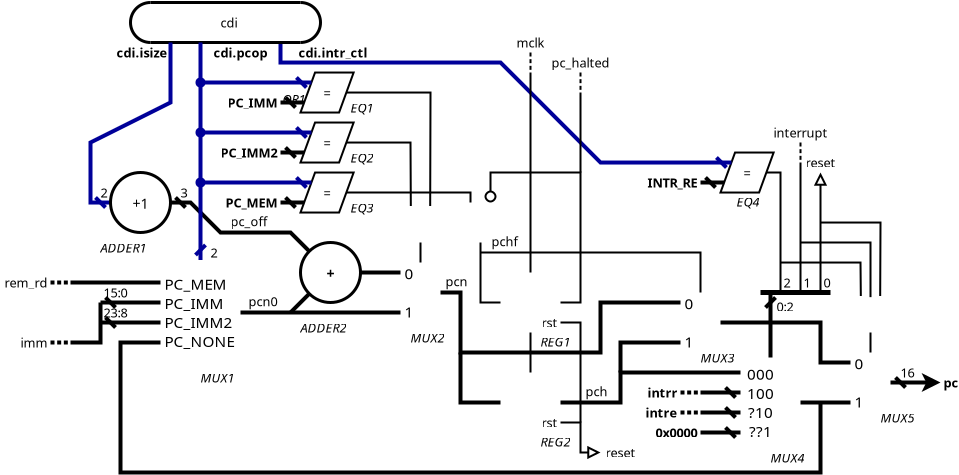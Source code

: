 <?xml version="1.0" encoding="UTF-8"?>
<dia:diagram xmlns:dia="http://www.lysator.liu.se/~alla/dia/">
  <dia:layer name="Background" visible="true" active="true">
    <dia:object type="Flowchart - Ellipse" version="0" id="O0">
      <dia:attribute name="obj_pos">
        <dia:point val="8,9"/>
      </dia:attribute>
      <dia:attribute name="obj_bb">
        <dia:rectangle val="7.925,8.925;11.075,12.075"/>
      </dia:attribute>
      <dia:attribute name="elem_corner">
        <dia:point val="8,9"/>
      </dia:attribute>
      <dia:attribute name="elem_width">
        <dia:real val="3"/>
      </dia:attribute>
      <dia:attribute name="elem_height">
        <dia:real val="3"/>
      </dia:attribute>
      <dia:attribute name="border_width">
        <dia:real val="0.15"/>
      </dia:attribute>
      <dia:attribute name="show_background">
        <dia:boolean val="true"/>
      </dia:attribute>
      <dia:attribute name="padding">
        <dia:real val="0.354"/>
      </dia:attribute>
      <dia:attribute name="text">
        <dia:composite type="text">
          <dia:attribute name="string">
            <dia:string>#+#</dia:string>
          </dia:attribute>
          <dia:attribute name="font">
            <dia:font family="sans" style="80" name="Helvetica-Bold"/>
          </dia:attribute>
          <dia:attribute name="height">
            <dia:real val="0.882"/>
          </dia:attribute>
          <dia:attribute name="pos">
            <dia:point val="9.5,10.714"/>
          </dia:attribute>
          <dia:attribute name="color">
            <dia:color val="#000000"/>
          </dia:attribute>
          <dia:attribute name="alignment">
            <dia:enum val="1"/>
          </dia:attribute>
        </dia:composite>
      </dia:attribute>
    </dia:object>
    <dia:object type="Standard - Line" version="0" id="O1">
      <dia:attribute name="obj_pos">
        <dia:point val="8.439,11.561"/>
      </dia:attribute>
      <dia:attribute name="obj_bb">
        <dia:rectangle val="7.359,11.419;8.581,12.641"/>
      </dia:attribute>
      <dia:attribute name="conn_endpoints">
        <dia:point val="8.439,11.561"/>
        <dia:point val="7.5,12.5"/>
      </dia:attribute>
      <dia:attribute name="numcp">
        <dia:int val="1"/>
      </dia:attribute>
      <dia:attribute name="line_width">
        <dia:real val="0.2"/>
      </dia:attribute>
      <dia:connections>
        <dia:connection handle="0" to="O0" connection="10"/>
        <dia:connection handle="1" to="O10" connection="0"/>
      </dia:connections>
    </dia:object>
    <dia:object type="Digital - mux_h" version="1" id="O2">
      <dia:attribute name="obj_pos">
        <dia:point val="1,9"/>
      </dia:attribute>
      <dia:attribute name="obj_bb">
        <dia:rectangle val="0.995,8.992;5.005,16.008"/>
      </dia:attribute>
      <dia:attribute name="meta">
        <dia:composite type="dict"/>
      </dia:attribute>
      <dia:attribute name="elem_corner">
        <dia:point val="1,9"/>
      </dia:attribute>
      <dia:attribute name="elem_width">
        <dia:real val="4"/>
      </dia:attribute>
      <dia:attribute name="elem_height">
        <dia:real val="7"/>
      </dia:attribute>
      <dia:attribute name="line_width">
        <dia:real val="0.1"/>
      </dia:attribute>
      <dia:attribute name="line_colour">
        <dia:color val="#000000"/>
      </dia:attribute>
      <dia:attribute name="fill_colour">
        <dia:color val="#ffffff"/>
      </dia:attribute>
      <dia:attribute name="show_background">
        <dia:boolean val="true"/>
      </dia:attribute>
      <dia:attribute name="line_style">
        <dia:enum val="0"/>
        <dia:real val="1"/>
      </dia:attribute>
      <dia:attribute name="padding">
        <dia:real val="0.1"/>
      </dia:attribute>
      <dia:attribute name="text">
        <dia:composite type="text">
          <dia:attribute name="string">
            <dia:string>##</dia:string>
          </dia:attribute>
          <dia:attribute name="font">
            <dia:font family="sans" style="0" name="Helvetica"/>
          </dia:attribute>
          <dia:attribute name="height">
            <dia:real val="0.8"/>
          </dia:attribute>
          <dia:attribute name="pos">
            <dia:point val="3,12.694"/>
          </dia:attribute>
          <dia:attribute name="color">
            <dia:color val="#000000"/>
          </dia:attribute>
          <dia:attribute name="alignment">
            <dia:enum val="1"/>
          </dia:attribute>
        </dia:composite>
      </dia:attribute>
      <dia:attribute name="flip_horizontal">
        <dia:boolean val="false"/>
      </dia:attribute>
      <dia:attribute name="flip_vertical">
        <dia:boolean val="false"/>
      </dia:attribute>
      <dia:attribute name="subscale">
        <dia:real val="1"/>
      </dia:attribute>
    </dia:object>
    <dia:object type="Standard - Line" version="0" id="O3">
      <dia:attribute name="obj_pos">
        <dia:point val="13,10.5"/>
      </dia:attribute>
      <dia:attribute name="obj_bb">
        <dia:rectangle val="10.9,10.4;13.1,10.6"/>
      </dia:attribute>
      <dia:attribute name="conn_endpoints">
        <dia:point val="13,10.5"/>
        <dia:point val="11,10.5"/>
      </dia:attribute>
      <dia:attribute name="numcp">
        <dia:int val="1"/>
      </dia:attribute>
      <dia:attribute name="line_width">
        <dia:real val="0.2"/>
      </dia:attribute>
      <dia:connections>
        <dia:connection handle="0" to="O4" connection="0"/>
        <dia:connection handle="1" to="O0" connection="0"/>
      </dia:connections>
    </dia:object>
    <dia:object type="Digital - mux_h" version="1" id="O4">
      <dia:attribute name="obj_pos">
        <dia:point val="13,9.5"/>
      </dia:attribute>
      <dia:attribute name="obj_bb">
        <dia:rectangle val="12.995,9.492;15.005,13.508"/>
      </dia:attribute>
      <dia:attribute name="meta">
        <dia:composite type="dict"/>
      </dia:attribute>
      <dia:attribute name="elem_corner">
        <dia:point val="13,9.5"/>
      </dia:attribute>
      <dia:attribute name="elem_width">
        <dia:real val="2"/>
      </dia:attribute>
      <dia:attribute name="elem_height">
        <dia:real val="4"/>
      </dia:attribute>
      <dia:attribute name="line_width">
        <dia:real val="0.1"/>
      </dia:attribute>
      <dia:attribute name="line_colour">
        <dia:color val="#000000"/>
      </dia:attribute>
      <dia:attribute name="fill_colour">
        <dia:color val="#ffffff"/>
      </dia:attribute>
      <dia:attribute name="show_background">
        <dia:boolean val="true"/>
      </dia:attribute>
      <dia:attribute name="line_style">
        <dia:enum val="0"/>
        <dia:real val="1"/>
      </dia:attribute>
      <dia:attribute name="padding">
        <dia:real val="0.1"/>
      </dia:attribute>
      <dia:attribute name="text">
        <dia:composite type="text">
          <dia:attribute name="string">
            <dia:string>##</dia:string>
          </dia:attribute>
          <dia:attribute name="font">
            <dia:font family="sans" style="0" name="Helvetica"/>
          </dia:attribute>
          <dia:attribute name="height">
            <dia:real val="0.8"/>
          </dia:attribute>
          <dia:attribute name="pos">
            <dia:point val="14,11.694"/>
          </dia:attribute>
          <dia:attribute name="color">
            <dia:color val="#000000"/>
          </dia:attribute>
          <dia:attribute name="alignment">
            <dia:enum val="1"/>
          </dia:attribute>
        </dia:composite>
      </dia:attribute>
      <dia:attribute name="flip_horizontal">
        <dia:boolean val="false"/>
      </dia:attribute>
      <dia:attribute name="flip_vertical">
        <dia:boolean val="false"/>
      </dia:attribute>
      <dia:attribute name="subscale">
        <dia:real val="1"/>
      </dia:attribute>
    </dia:object>
    <dia:object type="Standard - Text" version="1" id="O5">
      <dia:attribute name="obj_pos">
        <dia:point val="13,11.5"/>
      </dia:attribute>
      <dia:attribute name="obj_bb">
        <dia:rectangle val="13,10.104;13.727,12.896"/>
      </dia:attribute>
      <dia:attribute name="text">
        <dia:composite type="text">
          <dia:attribute name="string">
            <dia:string># 0

 1#</dia:string>
          </dia:attribute>
          <dia:attribute name="font">
            <dia:font family="sans" style="0" name="Helvetica"/>
          </dia:attribute>
          <dia:attribute name="height">
            <dia:real val="0.952"/>
          </dia:attribute>
          <dia:attribute name="pos">
            <dia:point val="13,10.811"/>
          </dia:attribute>
          <dia:attribute name="color">
            <dia:color val="#000000"/>
          </dia:attribute>
          <dia:attribute name="alignment">
            <dia:enum val="0"/>
          </dia:attribute>
        </dia:composite>
      </dia:attribute>
      <dia:attribute name="valign">
        <dia:enum val="2"/>
      </dia:attribute>
    </dia:object>
    <dia:object type="Standard - Text" version="1" id="O6">
      <dia:attribute name="obj_pos">
        <dia:point val="16.5,10.5"/>
      </dia:attribute>
      <dia:attribute name="obj_bb">
        <dia:rectangle val="15.133,10.5;16.5,11.245"/>
      </dia:attribute>
      <dia:attribute name="text">
        <dia:composite type="text">
          <dia:attribute name="string">
            <dia:string>#pcn #</dia:string>
          </dia:attribute>
          <dia:attribute name="font">
            <dia:font family="sans" style="0" name="Helvetica"/>
          </dia:attribute>
          <dia:attribute name="height">
            <dia:real val="0.8"/>
          </dia:attribute>
          <dia:attribute name="pos">
            <dia:point val="16.5,11.094"/>
          </dia:attribute>
          <dia:attribute name="color">
            <dia:color val="#000000"/>
          </dia:attribute>
          <dia:attribute name="alignment">
            <dia:enum val="2"/>
          </dia:attribute>
        </dia:composite>
      </dia:attribute>
      <dia:attribute name="valign">
        <dia:enum val="0"/>
      </dia:attribute>
    </dia:object>
    <dia:object type="Standard - Line" version="0" id="O7">
      <dia:attribute name="obj_pos">
        <dia:point val="5,12.5"/>
      </dia:attribute>
      <dia:attribute name="obj_bb">
        <dia:rectangle val="4.9,12.4;13.1,12.6"/>
      </dia:attribute>
      <dia:attribute name="conn_endpoints">
        <dia:point val="5,12.5"/>
        <dia:point val="13,12.5"/>
      </dia:attribute>
      <dia:attribute name="numcp">
        <dia:int val="1"/>
      </dia:attribute>
      <dia:attribute name="line_width">
        <dia:real val="0.2"/>
      </dia:attribute>
      <dia:connections>
        <dia:connection handle="0" to="O2" connection="1"/>
        <dia:connection handle="1" to="O4" connection="2"/>
      </dia:connections>
    </dia:object>
    <dia:object type="Standard - Text" version="1" id="O8">
      <dia:attribute name="obj_pos">
        <dia:point val="1,12.5"/>
      </dia:attribute>
      <dia:attribute name="obj_bb">
        <dia:rectangle val="1,10.628;4.838,14.372"/>
      </dia:attribute>
      <dia:attribute name="text">
        <dia:composite type="text">
          <dia:attribute name="string">
            <dia:string># PC_MEM
 PC_IMM
 PC_IMM2
 PC_NONE#</dia:string>
          </dia:attribute>
          <dia:attribute name="font">
            <dia:font family="sans" style="0" name="Helvetica"/>
          </dia:attribute>
          <dia:attribute name="height">
            <dia:real val="0.952"/>
          </dia:attribute>
          <dia:attribute name="pos">
            <dia:point val="1,11.335"/>
          </dia:attribute>
          <dia:attribute name="color">
            <dia:color val="#000000"/>
          </dia:attribute>
          <dia:attribute name="alignment">
            <dia:enum val="0"/>
          </dia:attribute>
        </dia:composite>
      </dia:attribute>
      <dia:attribute name="valign">
        <dia:enum val="2"/>
      </dia:attribute>
    </dia:object>
    <dia:object type="Standard - Text" version="1" id="O9">
      <dia:attribute name="obj_pos">
        <dia:point val="6.5,7.5"/>
      </dia:attribute>
      <dia:attribute name="obj_bb">
        <dia:rectangle val="4.385,7.5;6.5,8.245"/>
      </dia:attribute>
      <dia:attribute name="text">
        <dia:composite type="text">
          <dia:attribute name="string">
            <dia:string>#pc_off #</dia:string>
          </dia:attribute>
          <dia:attribute name="font">
            <dia:font family="sans" style="0" name="Helvetica"/>
          </dia:attribute>
          <dia:attribute name="height">
            <dia:real val="0.8"/>
          </dia:attribute>
          <dia:attribute name="pos">
            <dia:point val="6.5,8.094"/>
          </dia:attribute>
          <dia:attribute name="color">
            <dia:color val="#000000"/>
          </dia:attribute>
          <dia:attribute name="alignment">
            <dia:enum val="2"/>
          </dia:attribute>
        </dia:composite>
      </dia:attribute>
      <dia:attribute name="valign">
        <dia:enum val="0"/>
      </dia:attribute>
    </dia:object>
    <dia:object type="Digital - conn" version="1" id="O10">
      <dia:attribute name="obj_pos">
        <dia:point val="6.5,11.5"/>
      </dia:attribute>
      <dia:attribute name="obj_bb">
        <dia:rectangle val="6.482,11.482;8.518,13.518"/>
      </dia:attribute>
      <dia:attribute name="meta">
        <dia:composite type="dict"/>
      </dia:attribute>
      <dia:attribute name="elem_corner">
        <dia:point val="6.5,11.5"/>
      </dia:attribute>
      <dia:attribute name="elem_width">
        <dia:real val="2"/>
      </dia:attribute>
      <dia:attribute name="elem_height">
        <dia:real val="2"/>
      </dia:attribute>
      <dia:attribute name="line_width">
        <dia:real val="0.05"/>
      </dia:attribute>
      <dia:attribute name="line_colour">
        <dia:color val="#000000"/>
      </dia:attribute>
      <dia:attribute name="fill_colour">
        <dia:color val="#ffffff"/>
      </dia:attribute>
      <dia:attribute name="show_background">
        <dia:boolean val="true"/>
      </dia:attribute>
      <dia:attribute name="line_style">
        <dia:enum val="0"/>
        <dia:real val="1"/>
      </dia:attribute>
      <dia:attribute name="flip_horizontal">
        <dia:boolean val="false"/>
      </dia:attribute>
      <dia:attribute name="flip_vertical">
        <dia:boolean val="false"/>
      </dia:attribute>
      <dia:attribute name="subscale">
        <dia:real val="1"/>
      </dia:attribute>
    </dia:object>
    <dia:object type="Standard - Line" version="0" id="O11">
      <dia:attribute name="obj_pos">
        <dia:point val="-2,12"/>
      </dia:attribute>
      <dia:attribute name="obj_bb">
        <dia:rectangle val="-2.457,11.043;1.1,12.957"/>
      </dia:attribute>
      <dia:attribute name="conn_endpoints">
        <dia:point val="-2,12"/>
        <dia:point val="1,12"/>
      </dia:attribute>
      <dia:attribute name="numcp">
        <dia:int val="1"/>
      </dia:attribute>
      <dia:attribute name="line_width">
        <dia:real val="0.2"/>
      </dia:attribute>
      <dia:attribute name="start_arrow">
        <dia:enum val="32"/>
      </dia:attribute>
      <dia:attribute name="start_arrow_length">
        <dia:real val="0.5"/>
      </dia:attribute>
      <dia:attribute name="start_arrow_width">
        <dia:real val="0.5"/>
      </dia:attribute>
    </dia:object>
    <dia:object type="Standard - Line" version="0" id="O12">
      <dia:attribute name="obj_pos">
        <dia:point val="-4.5,11"/>
      </dia:attribute>
      <dia:attribute name="obj_bb">
        <dia:rectangle val="-4.724,10.588;1.1,11.412"/>
      </dia:attribute>
      <dia:attribute name="conn_endpoints">
        <dia:point val="-4.5,11"/>
        <dia:point val="1,11"/>
      </dia:attribute>
      <dia:attribute name="numcp">
        <dia:int val="1"/>
      </dia:attribute>
      <dia:attribute name="line_width">
        <dia:real val="0.2"/>
      </dia:attribute>
      <dia:attribute name="start_arrow">
        <dia:enum val="33"/>
      </dia:attribute>
      <dia:attribute name="start_arrow_length">
        <dia:real val="0.5"/>
      </dia:attribute>
      <dia:attribute name="start_arrow_width">
        <dia:real val="0.5"/>
      </dia:attribute>
    </dia:object>
    <dia:object type="Standard - Line" version="0" id="O13">
      <dia:attribute name="obj_pos">
        <dia:point val="-2,13"/>
      </dia:attribute>
      <dia:attribute name="obj_bb">
        <dia:rectangle val="-2.457,12.043;1.1,13.957"/>
      </dia:attribute>
      <dia:attribute name="conn_endpoints">
        <dia:point val="-2,13"/>
        <dia:point val="1,13"/>
      </dia:attribute>
      <dia:attribute name="numcp">
        <dia:int val="1"/>
      </dia:attribute>
      <dia:attribute name="line_width">
        <dia:real val="0.2"/>
      </dia:attribute>
      <dia:attribute name="start_arrow">
        <dia:enum val="32"/>
      </dia:attribute>
      <dia:attribute name="start_arrow_length">
        <dia:real val="0.5"/>
      </dia:attribute>
      <dia:attribute name="start_arrow_width">
        <dia:real val="0.5"/>
      </dia:attribute>
    </dia:object>
    <dia:object type="Standard - Text" version="1" id="O14">
      <dia:attribute name="obj_pos">
        <dia:point val="-2,11.5"/>
      </dia:attribute>
      <dia:attribute name="obj_bb">
        <dia:rectangle val="-2,11.127;-0.36,11.873"/>
      </dia:attribute>
      <dia:attribute name="text">
        <dia:composite type="text">
          <dia:attribute name="string">
            <dia:string># 15:0#</dia:string>
          </dia:attribute>
          <dia:attribute name="font">
            <dia:font family="sans" style="0" name="Helvetica"/>
          </dia:attribute>
          <dia:attribute name="height">
            <dia:real val="0.8"/>
          </dia:attribute>
          <dia:attribute name="pos">
            <dia:point val="-2,11.722"/>
          </dia:attribute>
          <dia:attribute name="color">
            <dia:color val="#000000"/>
          </dia:attribute>
          <dia:attribute name="alignment">
            <dia:enum val="0"/>
          </dia:attribute>
        </dia:composite>
      </dia:attribute>
      <dia:attribute name="valign">
        <dia:enum val="2"/>
      </dia:attribute>
    </dia:object>
    <dia:object type="Standard - Text" version="1" id="O15">
      <dia:attribute name="obj_pos">
        <dia:point val="-2,12.5"/>
      </dia:attribute>
      <dia:attribute name="obj_bb">
        <dia:rectangle val="-2,12.127;-0.36,12.873"/>
      </dia:attribute>
      <dia:attribute name="text">
        <dia:composite type="text">
          <dia:attribute name="string">
            <dia:string># 23:8#</dia:string>
          </dia:attribute>
          <dia:attribute name="font">
            <dia:font family="sans" style="0" name="Helvetica"/>
          </dia:attribute>
          <dia:attribute name="height">
            <dia:real val="0.8"/>
          </dia:attribute>
          <dia:attribute name="pos">
            <dia:point val="-2,12.722"/>
          </dia:attribute>
          <dia:attribute name="color">
            <dia:color val="#000000"/>
          </dia:attribute>
          <dia:attribute name="alignment">
            <dia:enum val="0"/>
          </dia:attribute>
        </dia:composite>
      </dia:attribute>
      <dia:attribute name="valign">
        <dia:enum val="2"/>
      </dia:attribute>
    </dia:object>
    <dia:object type="Digital - mux_h" version="1" id="O16">
      <dia:attribute name="obj_pos">
        <dia:point val="30,14"/>
      </dia:attribute>
      <dia:attribute name="obj_bb">
        <dia:rectangle val="29.995,13.992;33.005,20.008"/>
      </dia:attribute>
      <dia:attribute name="meta">
        <dia:composite type="dict"/>
      </dia:attribute>
      <dia:attribute name="elem_corner">
        <dia:point val="30,14"/>
      </dia:attribute>
      <dia:attribute name="elem_width">
        <dia:real val="3"/>
      </dia:attribute>
      <dia:attribute name="elem_height">
        <dia:real val="6"/>
      </dia:attribute>
      <dia:attribute name="line_width">
        <dia:real val="0.1"/>
      </dia:attribute>
      <dia:attribute name="line_colour">
        <dia:color val="#000000"/>
      </dia:attribute>
      <dia:attribute name="fill_colour">
        <dia:color val="#ffffff"/>
      </dia:attribute>
      <dia:attribute name="show_background">
        <dia:boolean val="true"/>
      </dia:attribute>
      <dia:attribute name="line_style">
        <dia:enum val="0"/>
        <dia:real val="1"/>
      </dia:attribute>
      <dia:attribute name="padding">
        <dia:real val="0.1"/>
      </dia:attribute>
      <dia:attribute name="text">
        <dia:composite type="text">
          <dia:attribute name="string">
            <dia:string>##</dia:string>
          </dia:attribute>
          <dia:attribute name="font">
            <dia:font family="sans" style="0" name="Helvetica"/>
          </dia:attribute>
          <dia:attribute name="height">
            <dia:real val="0.8"/>
          </dia:attribute>
          <dia:attribute name="pos">
            <dia:point val="31.5,17.194"/>
          </dia:attribute>
          <dia:attribute name="color">
            <dia:color val="#000000"/>
          </dia:attribute>
          <dia:attribute name="alignment">
            <dia:enum val="1"/>
          </dia:attribute>
        </dia:composite>
      </dia:attribute>
      <dia:attribute name="flip_horizontal">
        <dia:boolean val="false"/>
      </dia:attribute>
      <dia:attribute name="flip_vertical">
        <dia:boolean val="false"/>
      </dia:attribute>
      <dia:attribute name="subscale">
        <dia:real val="1"/>
      </dia:attribute>
    </dia:object>
    <dia:object type="Standard - Line" version="0" id="O17">
      <dia:attribute name="obj_pos">
        <dia:point val="34,5.5"/>
      </dia:attribute>
      <dia:attribute name="obj_bb">
        <dia:rectangle val="33.669,5.45;34.331,11.55"/>
      </dia:attribute>
      <dia:attribute name="conn_endpoints">
        <dia:point val="34,5.5"/>
        <dia:point val="34,11.5"/>
      </dia:attribute>
      <dia:attribute name="numcp">
        <dia:int val="1"/>
      </dia:attribute>
      <dia:attribute name="start_arrow">
        <dia:enum val="2"/>
      </dia:attribute>
      <dia:attribute name="start_arrow_length">
        <dia:real val="0.5"/>
      </dia:attribute>
      <dia:attribute name="start_arrow_width">
        <dia:real val="0.5"/>
      </dia:attribute>
    </dia:object>
    <dia:object type="Standard - Text" version="1" id="O18">
      <dia:attribute name="obj_pos">
        <dia:point val="31,17"/>
      </dia:attribute>
      <dia:attribute name="obj_bb">
        <dia:rectangle val="30.273,15.128;31.727,18.872"/>
      </dia:attribute>
      <dia:attribute name="text">
        <dia:composite type="text">
          <dia:attribute name="string">
            <dia:string>#000
100
?10
??1#</dia:string>
          </dia:attribute>
          <dia:attribute name="font">
            <dia:font family="sans" style="0" name="Helvetica"/>
          </dia:attribute>
          <dia:attribute name="height">
            <dia:real val="0.952"/>
          </dia:attribute>
          <dia:attribute name="pos">
            <dia:point val="31,15.835"/>
          </dia:attribute>
          <dia:attribute name="color">
            <dia:color val="#000000"/>
          </dia:attribute>
          <dia:attribute name="alignment">
            <dia:enum val="1"/>
          </dia:attribute>
        </dia:composite>
      </dia:attribute>
      <dia:attribute name="valign">
        <dia:enum val="2"/>
      </dia:attribute>
    </dia:object>
    <dia:object type="Standard - Text" version="1" id="O19">
      <dia:attribute name="obj_pos">
        <dia:point val="23.5,16"/>
      </dia:attribute>
      <dia:attribute name="obj_bb">
        <dia:rectangle val="22.133,16;23.5,16.745"/>
      </dia:attribute>
      <dia:attribute name="text">
        <dia:composite type="text">
          <dia:attribute name="string">
            <dia:string>#pch #</dia:string>
          </dia:attribute>
          <dia:attribute name="font">
            <dia:font family="sans" style="0" name="Helvetica"/>
          </dia:attribute>
          <dia:attribute name="height">
            <dia:real val="0.8"/>
          </dia:attribute>
          <dia:attribute name="pos">
            <dia:point val="23.5,16.594"/>
          </dia:attribute>
          <dia:attribute name="color">
            <dia:color val="#000000"/>
          </dia:attribute>
          <dia:attribute name="alignment">
            <dia:enum val="2"/>
          </dia:attribute>
        </dia:composite>
      </dia:attribute>
      <dia:attribute name="valign">
        <dia:enum val="0"/>
      </dia:attribute>
    </dia:object>
    <dia:object type="Standard - Line" version="0" id="O20">
      <dia:attribute name="obj_pos">
        <dia:point val="40,16"/>
      </dia:attribute>
      <dia:attribute name="obj_bb">
        <dia:rectangle val="37.267,15.043;40.1,16.957"/>
      </dia:attribute>
      <dia:attribute name="conn_endpoints">
        <dia:point val="40,16"/>
        <dia:point val="37.5,16"/>
      </dia:attribute>
      <dia:attribute name="numcp">
        <dia:int val="1"/>
      </dia:attribute>
      <dia:attribute name="line_width">
        <dia:real val="0.2"/>
      </dia:attribute>
      <dia:attribute name="start_arrow">
        <dia:enum val="22"/>
      </dia:attribute>
      <dia:attribute name="start_arrow_length">
        <dia:real val="0.5"/>
      </dia:attribute>
      <dia:attribute name="start_arrow_width">
        <dia:real val="0.5"/>
      </dia:attribute>
      <dia:attribute name="end_arrow">
        <dia:enum val="32"/>
      </dia:attribute>
      <dia:attribute name="end_arrow_length">
        <dia:real val="0.5"/>
      </dia:attribute>
      <dia:attribute name="end_arrow_width">
        <dia:real val="0.5"/>
      </dia:attribute>
      <dia:connections>
        <dia:connection handle="1" to="O96" connection="1"/>
      </dia:connections>
    </dia:object>
    <dia:object type="Standard - Text" version="1" id="O21">
      <dia:attribute name="obj_pos">
        <dia:point val="40,16"/>
      </dia:attribute>
      <dia:attribute name="obj_bb">
        <dia:rectangle val="40,15.627;41.06,16.372"/>
      </dia:attribute>
      <dia:attribute name="text">
        <dia:composite type="text">
          <dia:attribute name="string">
            <dia:string># pc#</dia:string>
          </dia:attribute>
          <dia:attribute name="font">
            <dia:font family="sans" style="80" name="Helvetica-Bold"/>
          </dia:attribute>
          <dia:attribute name="height">
            <dia:real val="0.8"/>
          </dia:attribute>
          <dia:attribute name="pos">
            <dia:point val="40,16.222"/>
          </dia:attribute>
          <dia:attribute name="color">
            <dia:color val="#000000"/>
          </dia:attribute>
          <dia:attribute name="alignment">
            <dia:enum val="0"/>
          </dia:attribute>
        </dia:composite>
      </dia:attribute>
      <dia:attribute name="valign">
        <dia:enum val="2"/>
      </dia:attribute>
    </dia:object>
    <dia:object type="Standard - PolyLine" version="0" id="O22">
      <dia:attribute name="obj_pos">
        <dia:point val="-2,12"/>
      </dia:attribute>
      <dia:attribute name="obj_bb">
        <dia:rectangle val="-4.724,11.9;-1.9,14.412"/>
      </dia:attribute>
      <dia:attribute name="poly_points">
        <dia:point val="-2,12"/>
        <dia:point val="-2,14"/>
        <dia:point val="-4.5,14"/>
      </dia:attribute>
      <dia:attribute name="line_width">
        <dia:real val="0.2"/>
      </dia:attribute>
      <dia:attribute name="end_arrow">
        <dia:enum val="33"/>
      </dia:attribute>
      <dia:attribute name="end_arrow_length">
        <dia:real val="0.5"/>
      </dia:attribute>
      <dia:attribute name="end_arrow_width">
        <dia:real val="0.5"/>
      </dia:attribute>
    </dia:object>
    <dia:object type="Standard - PolyLine" version="0" id="O23">
      <dia:attribute name="obj_pos">
        <dia:point val="1,14"/>
      </dia:attribute>
      <dia:attribute name="obj_bb">
        <dia:rectangle val="-1.1,13.9;34.1,20.6"/>
      </dia:attribute>
      <dia:attribute name="poly_points">
        <dia:point val="1,14"/>
        <dia:point val="-1,14"/>
        <dia:point val="-1,20.5"/>
        <dia:point val="34,20.5"/>
        <dia:point val="34,17"/>
      </dia:attribute>
      <dia:attribute name="line_width">
        <dia:real val="0.2"/>
      </dia:attribute>
      <dia:connections>
        <dia:connection handle="4" to="O42" connection="0"/>
      </dia:connections>
    </dia:object>
    <dia:object type="Digital - reg_h" version="1" id="O24">
      <dia:attribute name="obj_pos">
        <dia:point val="18,15.5"/>
      </dia:attribute>
      <dia:attribute name="obj_bb">
        <dia:rectangle val="17.995,15.495;21.005,18.505"/>
      </dia:attribute>
      <dia:attribute name="meta">
        <dia:composite type="dict"/>
      </dia:attribute>
      <dia:attribute name="elem_corner">
        <dia:point val="18,15.5"/>
      </dia:attribute>
      <dia:attribute name="elem_width">
        <dia:real val="3"/>
      </dia:attribute>
      <dia:attribute name="elem_height">
        <dia:real val="3"/>
      </dia:attribute>
      <dia:attribute name="line_width">
        <dia:real val="0.1"/>
      </dia:attribute>
      <dia:attribute name="line_colour">
        <dia:color val="#000000"/>
      </dia:attribute>
      <dia:attribute name="fill_colour">
        <dia:color val="#ffffff"/>
      </dia:attribute>
      <dia:attribute name="show_background">
        <dia:boolean val="true"/>
      </dia:attribute>
      <dia:attribute name="line_style">
        <dia:enum val="0"/>
        <dia:real val="1"/>
      </dia:attribute>
      <dia:attribute name="padding">
        <dia:real val="0.1"/>
      </dia:attribute>
      <dia:attribute name="text">
        <dia:composite type="text">
          <dia:attribute name="string">
            <dia:string>#PCR
#</dia:string>
          </dia:attribute>
          <dia:attribute name="font">
            <dia:font family="sans" style="0" name="Helvetica"/>
          </dia:attribute>
          <dia:attribute name="height">
            <dia:real val="0.8"/>
          </dia:attribute>
          <dia:attribute name="pos">
            <dia:point val="19.5,17.094"/>
          </dia:attribute>
          <dia:attribute name="color">
            <dia:color val="#000000"/>
          </dia:attribute>
          <dia:attribute name="alignment">
            <dia:enum val="1"/>
          </dia:attribute>
        </dia:composite>
      </dia:attribute>
      <dia:attribute name="flip_horizontal">
        <dia:boolean val="true"/>
      </dia:attribute>
      <dia:attribute name="flip_vertical">
        <dia:boolean val="true"/>
      </dia:attribute>
      <dia:attribute name="subscale">
        <dia:real val="1"/>
      </dia:attribute>
    </dia:object>
    <dia:object type="Standard - Text" version="1" id="O25">
      <dia:attribute name="obj_pos">
        <dia:point val="21,18"/>
      </dia:attribute>
      <dia:attribute name="obj_bb">
        <dia:rectangle val="19.953,17.628;21,18.372"/>
      </dia:attribute>
      <dia:attribute name="text">
        <dia:composite type="text">
          <dia:attribute name="string">
            <dia:string>#rst #</dia:string>
          </dia:attribute>
          <dia:attribute name="font">
            <dia:font family="sans" style="0" name="Helvetica"/>
          </dia:attribute>
          <dia:attribute name="height">
            <dia:real val="0.8"/>
          </dia:attribute>
          <dia:attribute name="pos">
            <dia:point val="21,18.222"/>
          </dia:attribute>
          <dia:attribute name="color">
            <dia:color val="#000000"/>
          </dia:attribute>
          <dia:attribute name="alignment">
            <dia:enum val="2"/>
          </dia:attribute>
        </dia:composite>
      </dia:attribute>
      <dia:attribute name="valign">
        <dia:enum val="2"/>
      </dia:attribute>
    </dia:object>
    <dia:object type="Standard - PolyLine" version="0" id="O26">
      <dia:attribute name="obj_pos">
        <dia:point val="21,17"/>
      </dia:attribute>
      <dia:attribute name="obj_bb">
        <dia:rectangle val="20.9,15.4;30.1,17.1"/>
      </dia:attribute>
      <dia:attribute name="poly_points">
        <dia:point val="21,17"/>
        <dia:point val="24,17"/>
        <dia:point val="24,15.5"/>
        <dia:point val="30,15.5"/>
      </dia:attribute>
      <dia:attribute name="line_width">
        <dia:real val="0.2"/>
      </dia:attribute>
      <dia:connections>
        <dia:connection handle="0" to="O24" connection="0"/>
        <dia:connection handle="2" to="O94" connection="0"/>
        <dia:connection handle="3" to="O16" connection="0"/>
      </dia:connections>
    </dia:object>
    <dia:object type="Standard - PolyLine" version="0" id="O27">
      <dia:attribute name="obj_pos">
        <dia:point val="27,12"/>
      </dia:attribute>
      <dia:attribute name="obj_bb">
        <dia:rectangle val="14.9,11.4;27.1,14.6"/>
      </dia:attribute>
      <dia:attribute name="poly_points">
        <dia:point val="27,12"/>
        <dia:point val="23,12"/>
        <dia:point val="23,14.5"/>
        <dia:point val="16,14.5"/>
        <dia:point val="16,11.5"/>
        <dia:point val="15,11.5"/>
      </dia:attribute>
      <dia:attribute name="line_width">
        <dia:real val="0.2"/>
      </dia:attribute>
      <dia:connections>
        <dia:connection handle="0" to="O92" connection="0"/>
        <dia:connection handle="3" to="O56" connection="0"/>
        <dia:connection handle="5" to="O4" connection="1"/>
      </dia:connections>
    </dia:object>
    <dia:object type="Standard - PolyLine" version="0" id="O28">
      <dia:attribute name="obj_pos">
        <dia:point val="21,18"/>
      </dia:attribute>
      <dia:attribute name="obj_bb">
        <dia:rectangle val="20.95,17.95;23.112,19.831"/>
      </dia:attribute>
      <dia:attribute name="poly_points">
        <dia:point val="21,18"/>
        <dia:point val="22,18"/>
        <dia:point val="22,19.5"/>
        <dia:point val="23,19.5"/>
      </dia:attribute>
      <dia:attribute name="end_arrow">
        <dia:enum val="2"/>
      </dia:attribute>
      <dia:attribute name="end_arrow_length">
        <dia:real val="0.5"/>
      </dia:attribute>
      <dia:attribute name="end_arrow_width">
        <dia:real val="0.5"/>
      </dia:attribute>
      <dia:connections>
        <dia:connection handle="1" to="O68" connection="0"/>
      </dia:connections>
    </dia:object>
    <dia:object type="Standard - Text" version="1" id="O29">
      <dia:attribute name="obj_pos">
        <dia:point val="28,18.5"/>
      </dia:attribute>
      <dia:attribute name="obj_bb">
        <dia:rectangle val="25.14,18.128;28,18.872"/>
      </dia:attribute>
      <dia:attribute name="text">
        <dia:composite type="text">
          <dia:attribute name="string">
            <dia:string>#0x0000 #</dia:string>
          </dia:attribute>
          <dia:attribute name="font">
            <dia:font family="sans" style="80" name="Helvetica-Bold"/>
          </dia:attribute>
          <dia:attribute name="height">
            <dia:real val="0.8"/>
          </dia:attribute>
          <dia:attribute name="pos">
            <dia:point val="28,18.722"/>
          </dia:attribute>
          <dia:attribute name="color">
            <dia:color val="#000000"/>
          </dia:attribute>
          <dia:attribute name="alignment">
            <dia:enum val="2"/>
          </dia:attribute>
        </dia:composite>
      </dia:attribute>
      <dia:attribute name="valign">
        <dia:enum val="2"/>
      </dia:attribute>
    </dia:object>
    <dia:object type="Standard - PolyLine" version="0" id="O30">
      <dia:attribute name="obj_pos">
        <dia:point val="8.439,9.439"/>
      </dia:attribute>
      <dia:attribute name="obj_bb">
        <dia:rectangle val="1.043,6.043;8.581,9.581"/>
      </dia:attribute>
      <dia:attribute name="poly_points">
        <dia:point val="8.439,9.439"/>
        <dia:point val="7.5,8.5"/>
        <dia:point val="4,8.5"/>
        <dia:point val="2.5,7"/>
        <dia:point val="1.5,7"/>
      </dia:attribute>
      <dia:attribute name="line_width">
        <dia:real val="0.2"/>
      </dia:attribute>
      <dia:attribute name="end_arrow">
        <dia:enum val="32"/>
      </dia:attribute>
      <dia:attribute name="end_arrow_length">
        <dia:real val="0.5"/>
      </dia:attribute>
      <dia:attribute name="end_arrow_width">
        <dia:real val="0.5"/>
      </dia:attribute>
      <dia:connections>
        <dia:connection handle="0" to="O0" connection="6"/>
        <dia:connection handle="4" to="O116" connection="0"/>
      </dia:connections>
    </dia:object>
    <dia:object type="Standard - PolyLine" version="0" id="O31">
      <dia:attribute name="obj_pos">
        <dia:point val="18,12"/>
      </dia:attribute>
      <dia:attribute name="obj_bb">
        <dia:rectangle val="16.95,8.95;18.05,12.05"/>
      </dia:attribute>
      <dia:attribute name="poly_points">
        <dia:point val="18,12"/>
        <dia:point val="17,12"/>
        <dia:point val="17,9"/>
      </dia:attribute>
      <dia:connections>
        <dia:connection handle="0" to="O66" connection="2"/>
      </dia:connections>
    </dia:object>
    <dia:object type="Standard - PolyLine" version="0" id="O32">
      <dia:attribute name="obj_pos">
        <dia:point val="14.484,7.176"/>
      </dia:attribute>
      <dia:attribute name="obj_bb">
        <dia:rectangle val="10.243,1.45;14.55,7.226"/>
      </dia:attribute>
      <dia:attribute name="poly_points">
        <dia:point val="14.484,7.176"/>
        <dia:point val="14.5,1.5"/>
        <dia:point val="10.293,1.5"/>
      </dia:attribute>
      <dia:connections>
        <dia:connection handle="0" to="O83" connection="0"/>
        <dia:connection handle="2" to="O74" connection="8"/>
      </dia:connections>
    </dia:object>
    <dia:object type="Standard - Line" version="0" id="O33">
      <dia:attribute name="obj_pos">
        <dia:point val="28,18.5"/>
      </dia:attribute>
      <dia:attribute name="obj_bb">
        <dia:rectangle val="27.9,17.543;30.457,19.457"/>
      </dia:attribute>
      <dia:attribute name="conn_endpoints">
        <dia:point val="28,18.5"/>
        <dia:point val="30,18.5"/>
      </dia:attribute>
      <dia:attribute name="numcp">
        <dia:int val="1"/>
      </dia:attribute>
      <dia:attribute name="line_width">
        <dia:real val="0.2"/>
      </dia:attribute>
      <dia:attribute name="end_arrow">
        <dia:enum val="32"/>
      </dia:attribute>
      <dia:attribute name="end_arrow_length">
        <dia:real val="0.5"/>
      </dia:attribute>
      <dia:attribute name="end_arrow_width">
        <dia:real val="0.5"/>
      </dia:attribute>
      <dia:connections>
        <dia:connection handle="1" to="O16" connection="2"/>
      </dia:connections>
    </dia:object>
    <dia:object type="Standard - PolyLine" version="0" id="O34">
      <dia:attribute name="obj_pos">
        <dia:point val="31.5,14.75"/>
      </dia:attribute>
      <dia:attribute name="obj_bb">
        <dia:rectangle val="30.543,11.043;32.457,14.85"/>
      </dia:attribute>
      <dia:attribute name="poly_points">
        <dia:point val="31.5,14.75"/>
        <dia:point val="31.5,11.5"/>
      </dia:attribute>
      <dia:attribute name="line_width">
        <dia:real val="0.2"/>
      </dia:attribute>
      <dia:attribute name="end_arrow">
        <dia:enum val="32"/>
      </dia:attribute>
      <dia:attribute name="end_arrow_length">
        <dia:real val="0.5"/>
      </dia:attribute>
      <dia:attribute name="end_arrow_width">
        <dia:real val="0.5"/>
      </dia:attribute>
      <dia:connections>
        <dia:connection handle="0" to="O16" connection="3"/>
      </dia:connections>
    </dia:object>
    <dia:object type="Standard - Text" version="1" id="O35">
      <dia:attribute name="obj_pos">
        <dia:point val="34,11"/>
      </dia:attribute>
      <dia:attribute name="obj_bb">
        <dia:rectangle val="34,10.627;34.61,11.373"/>
      </dia:attribute>
      <dia:attribute name="text">
        <dia:composite type="text">
          <dia:attribute name="string">
            <dia:string># 0#</dia:string>
          </dia:attribute>
          <dia:attribute name="font">
            <dia:font family="sans" style="0" name="Helvetica"/>
          </dia:attribute>
          <dia:attribute name="height">
            <dia:real val="0.8"/>
          </dia:attribute>
          <dia:attribute name="pos">
            <dia:point val="34,11.222"/>
          </dia:attribute>
          <dia:attribute name="color">
            <dia:color val="#000000"/>
          </dia:attribute>
          <dia:attribute name="alignment">
            <dia:enum val="0"/>
          </dia:attribute>
        </dia:composite>
      </dia:attribute>
      <dia:attribute name="valign">
        <dia:enum val="2"/>
      </dia:attribute>
    </dia:object>
    <dia:object type="Standard - PolyLine" version="0" id="O36">
      <dia:attribute name="obj_pos">
        <dia:point val="33,11.5"/>
      </dia:attribute>
      <dia:attribute name="obj_bb">
        <dia:rectangle val="32.669,3.888;33.331,11.55"/>
      </dia:attribute>
      <dia:attribute name="poly_points">
        <dia:point val="33,11.5"/>
        <dia:point val="33,4"/>
      </dia:attribute>
      <dia:attribute name="end_arrow">
        <dia:enum val="33"/>
      </dia:attribute>
      <dia:attribute name="end_arrow_length">
        <dia:real val="0.5"/>
      </dia:attribute>
      <dia:attribute name="end_arrow_width">
        <dia:real val="0.5"/>
      </dia:attribute>
    </dia:object>
    <dia:object type="Standard - PolyLine" version="0" id="O37">
      <dia:attribute name="obj_pos">
        <dia:point val="32,11.5"/>
      </dia:attribute>
      <dia:attribute name="obj_bb">
        <dia:rectangle val="31.243,5.45;32.05,11.55"/>
      </dia:attribute>
      <dia:attribute name="poly_points">
        <dia:point val="32,11.5"/>
        <dia:point val="32,5.5"/>
        <dia:point val="31.293,5.5"/>
      </dia:attribute>
      <dia:connections>
        <dia:connection handle="2" to="O44" connection="8"/>
      </dia:connections>
    </dia:object>
    <dia:object type="Standard - Text" version="1" id="O38">
      <dia:attribute name="obj_pos">
        <dia:point val="33,11"/>
      </dia:attribute>
      <dia:attribute name="obj_bb">
        <dia:rectangle val="33,10.627;33.61,11.373"/>
      </dia:attribute>
      <dia:attribute name="text">
        <dia:composite type="text">
          <dia:attribute name="string">
            <dia:string># 1#</dia:string>
          </dia:attribute>
          <dia:attribute name="font">
            <dia:font family="sans" style="0" name="Helvetica"/>
          </dia:attribute>
          <dia:attribute name="height">
            <dia:real val="0.8"/>
          </dia:attribute>
          <dia:attribute name="pos">
            <dia:point val="33,11.222"/>
          </dia:attribute>
          <dia:attribute name="color">
            <dia:color val="#000000"/>
          </dia:attribute>
          <dia:attribute name="alignment">
            <dia:enum val="0"/>
          </dia:attribute>
        </dia:composite>
      </dia:attribute>
      <dia:attribute name="valign">
        <dia:enum val="2"/>
      </dia:attribute>
    </dia:object>
    <dia:object type="Standard - Text" version="1" id="O39">
      <dia:attribute name="obj_pos">
        <dia:point val="32,11"/>
      </dia:attribute>
      <dia:attribute name="obj_bb">
        <dia:rectangle val="32,10.627;32.61,11.373"/>
      </dia:attribute>
      <dia:attribute name="text">
        <dia:composite type="text">
          <dia:attribute name="string">
            <dia:string># 2#</dia:string>
          </dia:attribute>
          <dia:attribute name="font">
            <dia:font family="sans" style="0" name="Helvetica"/>
          </dia:attribute>
          <dia:attribute name="height">
            <dia:real val="0.8"/>
          </dia:attribute>
          <dia:attribute name="pos">
            <dia:point val="32,11.222"/>
          </dia:attribute>
          <dia:attribute name="color">
            <dia:color val="#000000"/>
          </dia:attribute>
          <dia:attribute name="alignment">
            <dia:enum val="0"/>
          </dia:attribute>
        </dia:composite>
      </dia:attribute>
      <dia:attribute name="valign">
        <dia:enum val="2"/>
      </dia:attribute>
    </dia:object>
    <dia:object type="Standard - Line" version="0" id="O40">
      <dia:attribute name="obj_pos">
        <dia:point val="30,17.5"/>
      </dia:attribute>
      <dia:attribute name="obj_bb">
        <dia:rectangle val="26.776,16.543;30.457,18.457"/>
      </dia:attribute>
      <dia:attribute name="conn_endpoints">
        <dia:point val="30,17.5"/>
        <dia:point val="27,17.5"/>
      </dia:attribute>
      <dia:attribute name="numcp">
        <dia:int val="1"/>
      </dia:attribute>
      <dia:attribute name="line_width">
        <dia:real val="0.2"/>
      </dia:attribute>
      <dia:attribute name="start_arrow">
        <dia:enum val="32"/>
      </dia:attribute>
      <dia:attribute name="start_arrow_length">
        <dia:real val="0.5"/>
      </dia:attribute>
      <dia:attribute name="start_arrow_width">
        <dia:real val="0.5"/>
      </dia:attribute>
      <dia:attribute name="end_arrow">
        <dia:enum val="33"/>
      </dia:attribute>
      <dia:attribute name="end_arrow_length">
        <dia:real val="0.5"/>
      </dia:attribute>
      <dia:attribute name="end_arrow_width">
        <dia:real val="0.5"/>
      </dia:attribute>
    </dia:object>
    <dia:object type="Standard - Line" version="0" id="O41">
      <dia:attribute name="obj_pos">
        <dia:point val="30,16.5"/>
      </dia:attribute>
      <dia:attribute name="obj_bb">
        <dia:rectangle val="26.776,15.543;30.457,17.457"/>
      </dia:attribute>
      <dia:attribute name="conn_endpoints">
        <dia:point val="30,16.5"/>
        <dia:point val="27,16.5"/>
      </dia:attribute>
      <dia:attribute name="numcp">
        <dia:int val="1"/>
      </dia:attribute>
      <dia:attribute name="line_width">
        <dia:real val="0.2"/>
      </dia:attribute>
      <dia:attribute name="start_arrow">
        <dia:enum val="32"/>
      </dia:attribute>
      <dia:attribute name="start_arrow_length">
        <dia:real val="0.5"/>
      </dia:attribute>
      <dia:attribute name="start_arrow_width">
        <dia:real val="0.5"/>
      </dia:attribute>
      <dia:attribute name="end_arrow">
        <dia:enum val="33"/>
      </dia:attribute>
      <dia:attribute name="end_arrow_length">
        <dia:real val="0.5"/>
      </dia:attribute>
      <dia:attribute name="end_arrow_width">
        <dia:real val="0.5"/>
      </dia:attribute>
    </dia:object>
    <dia:object type="Digital - conn" version="1" id="O42">
      <dia:attribute name="obj_pos">
        <dia:point val="33,16"/>
      </dia:attribute>
      <dia:attribute name="obj_bb">
        <dia:rectangle val="32.982,15.982;35.018,18.018"/>
      </dia:attribute>
      <dia:attribute name="meta">
        <dia:composite type="dict"/>
      </dia:attribute>
      <dia:attribute name="elem_corner">
        <dia:point val="33,16"/>
      </dia:attribute>
      <dia:attribute name="elem_width">
        <dia:real val="2"/>
      </dia:attribute>
      <dia:attribute name="elem_height">
        <dia:real val="2"/>
      </dia:attribute>
      <dia:attribute name="line_width">
        <dia:real val="0.05"/>
      </dia:attribute>
      <dia:attribute name="line_colour">
        <dia:color val="#000000"/>
      </dia:attribute>
      <dia:attribute name="fill_colour">
        <dia:color val="#ffffff"/>
      </dia:attribute>
      <dia:attribute name="show_background">
        <dia:boolean val="true"/>
      </dia:attribute>
      <dia:attribute name="line_style">
        <dia:enum val="0"/>
        <dia:real val="1"/>
      </dia:attribute>
      <dia:attribute name="flip_horizontal">
        <dia:boolean val="false"/>
      </dia:attribute>
      <dia:attribute name="flip_vertical">
        <dia:boolean val="false"/>
      </dia:attribute>
      <dia:attribute name="subscale">
        <dia:real val="1"/>
      </dia:attribute>
    </dia:object>
    <dia:object type="Standard - Text" version="1" id="O43">
      <dia:attribute name="obj_pos">
        <dia:point val="33,3.5"/>
      </dia:attribute>
      <dia:attribute name="obj_bb">
        <dia:rectangle val="31.598,3.127;34.403,3.873"/>
      </dia:attribute>
      <dia:attribute name="text">
        <dia:composite type="text">
          <dia:attribute name="string">
            <dia:string>#interrupt#</dia:string>
          </dia:attribute>
          <dia:attribute name="font">
            <dia:font family="sans" style="0" name="Helvetica"/>
          </dia:attribute>
          <dia:attribute name="height">
            <dia:real val="0.8"/>
          </dia:attribute>
          <dia:attribute name="pos">
            <dia:point val="33,3.722"/>
          </dia:attribute>
          <dia:attribute name="color">
            <dia:color val="#000000"/>
          </dia:attribute>
          <dia:attribute name="alignment">
            <dia:enum val="1"/>
          </dia:attribute>
        </dia:composite>
      </dia:attribute>
      <dia:attribute name="valign">
        <dia:enum val="2"/>
      </dia:attribute>
    </dia:object>
    <dia:object type="Flowchart - Parallelogram" version="0" id="O44">
      <dia:attribute name="obj_pos">
        <dia:point val="29,4.5"/>
      </dia:attribute>
      <dia:attribute name="obj_bb">
        <dia:rectangle val="28.95,4.45;31.707,6.55"/>
      </dia:attribute>
      <dia:attribute name="elem_corner">
        <dia:point val="29,4.5"/>
      </dia:attribute>
      <dia:attribute name="elem_width">
        <dia:real val="2.657"/>
      </dia:attribute>
      <dia:attribute name="elem_height">
        <dia:real val="2"/>
      </dia:attribute>
      <dia:attribute name="show_background">
        <dia:boolean val="true"/>
      </dia:attribute>
      <dia:attribute name="shear_angle">
        <dia:real val="70"/>
      </dia:attribute>
      <dia:attribute name="padding">
        <dia:real val="0.5"/>
      </dia:attribute>
      <dia:attribute name="text">
        <dia:composite type="text">
          <dia:attribute name="string">
            <dia:string>#=#</dia:string>
          </dia:attribute>
          <dia:attribute name="font">
            <dia:font family="sans" style="0" name="Helvetica"/>
          </dia:attribute>
          <dia:attribute name="height">
            <dia:real val="0.8"/>
          </dia:attribute>
          <dia:attribute name="pos">
            <dia:point val="30.328,5.694"/>
          </dia:attribute>
          <dia:attribute name="color">
            <dia:color val="#000000"/>
          </dia:attribute>
          <dia:attribute name="alignment">
            <dia:enum val="1"/>
          </dia:attribute>
        </dia:composite>
      </dia:attribute>
    </dia:object>
    <dia:object type="Standard - Text" version="1" id="O45">
      <dia:attribute name="obj_pos">
        <dia:point val="7,7"/>
      </dia:attribute>
      <dia:attribute name="obj_bb">
        <dia:rectangle val="3.805,6.628;7,7.372"/>
      </dia:attribute>
      <dia:attribute name="text">
        <dia:composite type="text">
          <dia:attribute name="string">
            <dia:string>#PC_MEM #</dia:string>
          </dia:attribute>
          <dia:attribute name="font">
            <dia:font family="sans" style="80" name="Helvetica-Bold"/>
          </dia:attribute>
          <dia:attribute name="height">
            <dia:real val="0.8"/>
          </dia:attribute>
          <dia:attribute name="pos">
            <dia:point val="7,7.222"/>
          </dia:attribute>
          <dia:attribute name="color">
            <dia:color val="#000000"/>
          </dia:attribute>
          <dia:attribute name="alignment">
            <dia:enum val="2"/>
          </dia:attribute>
        </dia:composite>
      </dia:attribute>
      <dia:attribute name="valign">
        <dia:enum val="2"/>
      </dia:attribute>
    </dia:object>
    <dia:object type="Standard - Line" version="0" id="O46">
      <dia:attribute name="obj_pos">
        <dia:point val="28,6"/>
      </dia:attribute>
      <dia:attribute name="obj_bb">
        <dia:rectangle val="27.543,5.043;29.457,6.957"/>
      </dia:attribute>
      <dia:attribute name="conn_endpoints">
        <dia:point val="28,6"/>
        <dia:point val="29.182,6"/>
      </dia:attribute>
      <dia:attribute name="numcp">
        <dia:int val="1"/>
      </dia:attribute>
      <dia:attribute name="line_width">
        <dia:real val="0.2"/>
      </dia:attribute>
      <dia:attribute name="start_arrow">
        <dia:enum val="32"/>
      </dia:attribute>
      <dia:attribute name="start_arrow_length">
        <dia:real val="0.5"/>
      </dia:attribute>
      <dia:attribute name="start_arrow_width">
        <dia:real val="0.5"/>
      </dia:attribute>
      <dia:connections>
        <dia:connection handle="1" to="O44" connection="9"/>
      </dia:connections>
    </dia:object>
    <dia:object type="Standard - PolyLine" version="0" id="O47">
      <dia:attribute name="obj_pos">
        <dia:point val="29.546,5"/>
      </dia:attribute>
      <dia:attribute name="obj_bb">
        <dia:rectangle val="6.9,-1.1;30.003,5.957"/>
      </dia:attribute>
      <dia:attribute name="poly_points">
        <dia:point val="29.546,5"/>
        <dia:point val="23,5"/>
        <dia:point val="18,0"/>
        <dia:point val="7,0"/>
        <dia:point val="7,-1"/>
      </dia:attribute>
      <dia:attribute name="line_color">
        <dia:color val="#000099"/>
      </dia:attribute>
      <dia:attribute name="line_width">
        <dia:real val="0.2"/>
      </dia:attribute>
      <dia:attribute name="start_arrow">
        <dia:enum val="32"/>
      </dia:attribute>
      <dia:attribute name="start_arrow_length">
        <dia:real val="0.5"/>
      </dia:attribute>
      <dia:attribute name="start_arrow_width">
        <dia:real val="0.5"/>
      </dia:attribute>
      <dia:connections>
        <dia:connection handle="0" to="O44" connection="5"/>
      </dia:connections>
    </dia:object>
    <dia:object type="Standard - Arc" version="0" id="O48">
      <dia:attribute name="obj_pos">
        <dia:point val="8,-1"/>
      </dia:attribute>
      <dia:attribute name="obj_bb">
        <dia:rectangle val="7.925,-3.075;9.075,-0.925"/>
      </dia:attribute>
      <dia:attribute name="conn_endpoints">
        <dia:point val="8,-1"/>
        <dia:point val="8,-3"/>
      </dia:attribute>
      <dia:attribute name="curve_distance">
        <dia:real val="1"/>
      </dia:attribute>
      <dia:attribute name="line_width">
        <dia:real val="0.15"/>
      </dia:attribute>
    </dia:object>
    <dia:object type="Standard - Arc" version="0" id="O49">
      <dia:attribute name="obj_pos">
        <dia:point val="0.5,-1"/>
      </dia:attribute>
      <dia:attribute name="obj_bb">
        <dia:rectangle val="-0.575,-3.075;0.575,-0.925"/>
      </dia:attribute>
      <dia:attribute name="conn_endpoints">
        <dia:point val="0.5,-1"/>
        <dia:point val="0.5,-3"/>
      </dia:attribute>
      <dia:attribute name="curve_distance">
        <dia:real val="-1"/>
      </dia:attribute>
      <dia:attribute name="line_width">
        <dia:real val="0.15"/>
      </dia:attribute>
    </dia:object>
    <dia:object type="Standard - Line" version="0" id="O50">
      <dia:attribute name="obj_pos">
        <dia:point val="0.5,-3"/>
      </dia:attribute>
      <dia:attribute name="obj_bb">
        <dia:rectangle val="0.425,-3.075;8.075,-2.925"/>
      </dia:attribute>
      <dia:attribute name="conn_endpoints">
        <dia:point val="0.5,-3"/>
        <dia:point val="8,-3"/>
      </dia:attribute>
      <dia:attribute name="numcp">
        <dia:int val="1"/>
      </dia:attribute>
      <dia:attribute name="line_width">
        <dia:real val="0.15"/>
      </dia:attribute>
    </dia:object>
    <dia:object type="Standard - Line" version="0" id="O51">
      <dia:attribute name="obj_pos">
        <dia:point val="8,-1"/>
      </dia:attribute>
      <dia:attribute name="obj_bb">
        <dia:rectangle val="0.425,-1.075;8.075,-0.925"/>
      </dia:attribute>
      <dia:attribute name="conn_endpoints">
        <dia:point val="8,-1"/>
        <dia:point val="0.5,-1"/>
      </dia:attribute>
      <dia:attribute name="numcp">
        <dia:int val="1"/>
      </dia:attribute>
      <dia:attribute name="line_width">
        <dia:real val="0.15"/>
      </dia:attribute>
    </dia:object>
    <dia:object type="Standard - Text" version="1" id="O52">
      <dia:attribute name="obj_pos">
        <dia:point val="4.5,-2"/>
      </dia:attribute>
      <dia:attribute name="obj_bb">
        <dia:rectangle val="3.93,-2.373;5.07,-1.627"/>
      </dia:attribute>
      <dia:attribute name="text">
        <dia:composite type="text">
          <dia:attribute name="string">
            <dia:string>#cdi #</dia:string>
          </dia:attribute>
          <dia:attribute name="font">
            <dia:font family="sans" style="0" name="Helvetica"/>
          </dia:attribute>
          <dia:attribute name="height">
            <dia:real val="0.8"/>
          </dia:attribute>
          <dia:attribute name="pos">
            <dia:point val="4.5,-1.778"/>
          </dia:attribute>
          <dia:attribute name="color">
            <dia:color val="#000000"/>
          </dia:attribute>
          <dia:attribute name="alignment">
            <dia:enum val="1"/>
          </dia:attribute>
        </dia:composite>
      </dia:attribute>
      <dia:attribute name="valign">
        <dia:enum val="2"/>
      </dia:attribute>
    </dia:object>
    <dia:object type="Standard - Text" version="1" id="O53">
      <dia:attribute name="obj_pos">
        <dia:point val="11.5,-0.5"/>
      </dia:attribute>
      <dia:attribute name="obj_bb">
        <dia:rectangle val="7.457,-0.873;11.5,-0.128"/>
      </dia:attribute>
      <dia:attribute name="text">
        <dia:composite type="text">
          <dia:attribute name="string">
            <dia:string>#cdi.intr_ctl #</dia:string>
          </dia:attribute>
          <dia:attribute name="font">
            <dia:font family="sans" style="80" name="Helvetica-Bold"/>
          </dia:attribute>
          <dia:attribute name="height">
            <dia:real val="0.8"/>
          </dia:attribute>
          <dia:attribute name="pos">
            <dia:point val="11.5,-0.278"/>
          </dia:attribute>
          <dia:attribute name="color">
            <dia:color val="#000000"/>
          </dia:attribute>
          <dia:attribute name="alignment">
            <dia:enum val="2"/>
          </dia:attribute>
        </dia:composite>
      </dia:attribute>
      <dia:attribute name="valign">
        <dia:enum val="2"/>
      </dia:attribute>
    </dia:object>
    <dia:object type="Standard - Text" version="1" id="O54">
      <dia:attribute name="obj_pos">
        <dia:point val="27,16.5"/>
      </dia:attribute>
      <dia:attribute name="obj_bb">
        <dia:rectangle val="25.168,16.128;27,16.872"/>
      </dia:attribute>
      <dia:attribute name="text">
        <dia:composite type="text">
          <dia:attribute name="string">
            <dia:string>#intrr #</dia:string>
          </dia:attribute>
          <dia:attribute name="font">
            <dia:font family="sans" style="80" name="Helvetica-Bold"/>
          </dia:attribute>
          <dia:attribute name="height">
            <dia:real val="0.8"/>
          </dia:attribute>
          <dia:attribute name="pos">
            <dia:point val="27,16.722"/>
          </dia:attribute>
          <dia:attribute name="color">
            <dia:color val="#000000"/>
          </dia:attribute>
          <dia:attribute name="alignment">
            <dia:enum val="2"/>
          </dia:attribute>
        </dia:composite>
      </dia:attribute>
      <dia:attribute name="valign">
        <dia:enum val="2"/>
      </dia:attribute>
    </dia:object>
    <dia:object type="Standard - Text" version="1" id="O55">
      <dia:attribute name="obj_pos">
        <dia:point val="27,17.5"/>
      </dia:attribute>
      <dia:attribute name="obj_bb">
        <dia:rectangle val="25.047,17.128;27,17.872"/>
      </dia:attribute>
      <dia:attribute name="text">
        <dia:composite type="text">
          <dia:attribute name="string">
            <dia:string>#intre #</dia:string>
          </dia:attribute>
          <dia:attribute name="font">
            <dia:font family="sans" style="80" name="Helvetica-Bold"/>
          </dia:attribute>
          <dia:attribute name="height">
            <dia:real val="0.8"/>
          </dia:attribute>
          <dia:attribute name="pos">
            <dia:point val="27,17.722"/>
          </dia:attribute>
          <dia:attribute name="color">
            <dia:color val="#000000"/>
          </dia:attribute>
          <dia:attribute name="alignment">
            <dia:enum val="2"/>
          </dia:attribute>
        </dia:composite>
      </dia:attribute>
      <dia:attribute name="valign">
        <dia:enum val="2"/>
      </dia:attribute>
    </dia:object>
    <dia:object type="Digital - conn" version="1" id="O56">
      <dia:attribute name="obj_pos">
        <dia:point val="15,13.5"/>
      </dia:attribute>
      <dia:attribute name="obj_bb">
        <dia:rectangle val="14.982,13.482;17.018,15.518"/>
      </dia:attribute>
      <dia:attribute name="meta">
        <dia:composite type="dict"/>
      </dia:attribute>
      <dia:attribute name="elem_corner">
        <dia:point val="15,13.5"/>
      </dia:attribute>
      <dia:attribute name="elem_width">
        <dia:real val="2"/>
      </dia:attribute>
      <dia:attribute name="elem_height">
        <dia:real val="2"/>
      </dia:attribute>
      <dia:attribute name="line_width">
        <dia:real val="0.05"/>
      </dia:attribute>
      <dia:attribute name="line_colour">
        <dia:color val="#000000"/>
      </dia:attribute>
      <dia:attribute name="fill_colour">
        <dia:color val="#ffffff"/>
      </dia:attribute>
      <dia:attribute name="show_background">
        <dia:boolean val="true"/>
      </dia:attribute>
      <dia:attribute name="line_style">
        <dia:enum val="0"/>
        <dia:real val="1"/>
      </dia:attribute>
      <dia:attribute name="flip_horizontal">
        <dia:boolean val="false"/>
      </dia:attribute>
      <dia:attribute name="flip_vertical">
        <dia:boolean val="false"/>
      </dia:attribute>
      <dia:attribute name="subscale">
        <dia:real val="1"/>
      </dia:attribute>
    </dia:object>
    <dia:object type="Standard - PolyLine" version="0" id="O57">
      <dia:attribute name="obj_pos">
        <dia:point val="16,14.5"/>
      </dia:attribute>
      <dia:attribute name="obj_bb">
        <dia:rectangle val="15.9,14.4;18.1,17.1"/>
      </dia:attribute>
      <dia:attribute name="poly_points">
        <dia:point val="16,14.5"/>
        <dia:point val="16,17"/>
        <dia:point val="18,17"/>
      </dia:attribute>
      <dia:attribute name="line_width">
        <dia:real val="0.2"/>
      </dia:attribute>
      <dia:connections>
        <dia:connection handle="0" to="O56" connection="0"/>
        <dia:connection handle="2" to="O24" connection="2"/>
      </dia:connections>
    </dia:object>
    <dia:object type="Standard - PolyLine" version="0" id="O58">
      <dia:attribute name="obj_pos">
        <dia:point val="3,9.875"/>
      </dia:attribute>
      <dia:attribute name="obj_bb">
        <dia:rectangle val="2.043,-1.1;3.957,10.332"/>
      </dia:attribute>
      <dia:attribute name="poly_points">
        <dia:point val="3,9.875"/>
        <dia:point val="3,-1"/>
      </dia:attribute>
      <dia:attribute name="line_color">
        <dia:color val="#000099"/>
      </dia:attribute>
      <dia:attribute name="line_width">
        <dia:real val="0.2"/>
      </dia:attribute>
      <dia:attribute name="start_arrow">
        <dia:enum val="32"/>
      </dia:attribute>
      <dia:attribute name="start_arrow_length">
        <dia:real val="0.5"/>
      </dia:attribute>
      <dia:attribute name="start_arrow_width">
        <dia:real val="0.5"/>
      </dia:attribute>
      <dia:connections>
        <dia:connection handle="0" to="O2" connection="3"/>
      </dia:connections>
    </dia:object>
    <dia:object type="Standard - Text" version="1" id="O59">
      <dia:attribute name="obj_pos">
        <dia:point val="6.5,-0.5"/>
      </dia:attribute>
      <dia:attribute name="obj_bb">
        <dia:rectangle val="3.243,-0.873;6.5,-0.128"/>
      </dia:attribute>
      <dia:attribute name="text">
        <dia:composite type="text">
          <dia:attribute name="string">
            <dia:string>#cdi.pcop #</dia:string>
          </dia:attribute>
          <dia:attribute name="font">
            <dia:font family="sans" style="80" name="Helvetica-Bold"/>
          </dia:attribute>
          <dia:attribute name="height">
            <dia:real val="0.8"/>
          </dia:attribute>
          <dia:attribute name="pos">
            <dia:point val="6.5,-0.278"/>
          </dia:attribute>
          <dia:attribute name="color">
            <dia:color val="#000000"/>
          </dia:attribute>
          <dia:attribute name="alignment">
            <dia:enum val="2"/>
          </dia:attribute>
        </dia:composite>
      </dia:attribute>
      <dia:attribute name="valign">
        <dia:enum val="2"/>
      </dia:attribute>
    </dia:object>
    <dia:object type="Flowchart - Parallelogram" version="0" id="O60">
      <dia:attribute name="obj_pos">
        <dia:point val="8,5.5"/>
      </dia:attribute>
      <dia:attribute name="obj_bb">
        <dia:rectangle val="7.95,5.45;10.707,7.55"/>
      </dia:attribute>
      <dia:attribute name="elem_corner">
        <dia:point val="8,5.5"/>
      </dia:attribute>
      <dia:attribute name="elem_width">
        <dia:real val="2.657"/>
      </dia:attribute>
      <dia:attribute name="elem_height">
        <dia:real val="2"/>
      </dia:attribute>
      <dia:attribute name="show_background">
        <dia:boolean val="true"/>
      </dia:attribute>
      <dia:attribute name="shear_angle">
        <dia:real val="70"/>
      </dia:attribute>
      <dia:attribute name="padding">
        <dia:real val="0.5"/>
      </dia:attribute>
      <dia:attribute name="text">
        <dia:composite type="text">
          <dia:attribute name="string">
            <dia:string>#=#</dia:string>
          </dia:attribute>
          <dia:attribute name="font">
            <dia:font family="sans" style="0" name="Helvetica"/>
          </dia:attribute>
          <dia:attribute name="height">
            <dia:real val="0.8"/>
          </dia:attribute>
          <dia:attribute name="pos">
            <dia:point val="9.328,6.694"/>
          </dia:attribute>
          <dia:attribute name="color">
            <dia:color val="#000000"/>
          </dia:attribute>
          <dia:attribute name="alignment">
            <dia:enum val="1"/>
          </dia:attribute>
        </dia:composite>
      </dia:attribute>
    </dia:object>
    <dia:object type="Standard - Line" version="0" id="O61">
      <dia:attribute name="obj_pos">
        <dia:point val="7,7"/>
      </dia:attribute>
      <dia:attribute name="obj_bb">
        <dia:rectangle val="6.543,6.043;8.457,7.957"/>
      </dia:attribute>
      <dia:attribute name="conn_endpoints">
        <dia:point val="7,7"/>
        <dia:point val="8.182,7"/>
      </dia:attribute>
      <dia:attribute name="numcp">
        <dia:int val="1"/>
      </dia:attribute>
      <dia:attribute name="line_width">
        <dia:real val="0.2"/>
      </dia:attribute>
      <dia:attribute name="start_arrow">
        <dia:enum val="32"/>
      </dia:attribute>
      <dia:attribute name="start_arrow_length">
        <dia:real val="0.5"/>
      </dia:attribute>
      <dia:attribute name="start_arrow_width">
        <dia:real val="0.5"/>
      </dia:attribute>
    </dia:object>
    <dia:object type="Standard - PolyLine" version="0" id="O62">
      <dia:attribute name="obj_pos">
        <dia:point val="8.546,6"/>
      </dia:attribute>
      <dia:attribute name="obj_bb">
        <dia:rectangle val="2.9,5.043;9.003,6.957"/>
      </dia:attribute>
      <dia:attribute name="poly_points">
        <dia:point val="8.546,6"/>
        <dia:point val="3,6"/>
      </dia:attribute>
      <dia:attribute name="line_color">
        <dia:color val="#000099"/>
      </dia:attribute>
      <dia:attribute name="line_width">
        <dia:real val="0.2"/>
      </dia:attribute>
      <dia:attribute name="start_arrow">
        <dia:enum val="32"/>
      </dia:attribute>
      <dia:attribute name="start_arrow_length">
        <dia:real val="0.5"/>
      </dia:attribute>
      <dia:attribute name="start_arrow_width">
        <dia:real val="0.5"/>
      </dia:attribute>
      <dia:connections>
        <dia:connection handle="0" to="O60" connection="5"/>
        <dia:connection handle="1" to="O63" connection="0"/>
      </dia:connections>
    </dia:object>
    <dia:object type="Electric - connpoint" version="1" id="O63">
      <dia:attribute name="obj_pos">
        <dia:point val="0.5,3.5"/>
      </dia:attribute>
      <dia:attribute name="obj_bb">
        <dia:rectangle val="0.359,3.359;5.641,8.641"/>
      </dia:attribute>
      <dia:attribute name="meta">
        <dia:composite type="dict"/>
      </dia:attribute>
      <dia:attribute name="elem_corner">
        <dia:point val="0.5,3.5"/>
      </dia:attribute>
      <dia:attribute name="elem_width">
        <dia:real val="5"/>
      </dia:attribute>
      <dia:attribute name="elem_height">
        <dia:real val="5"/>
      </dia:attribute>
      <dia:attribute name="line_width">
        <dia:real val="0.4"/>
      </dia:attribute>
      <dia:attribute name="line_colour">
        <dia:color val="#000099"/>
      </dia:attribute>
      <dia:attribute name="fill_colour">
        <dia:color val="#ffffff"/>
      </dia:attribute>
      <dia:attribute name="show_background">
        <dia:boolean val="true"/>
      </dia:attribute>
      <dia:attribute name="line_style">
        <dia:enum val="0"/>
        <dia:real val="1"/>
      </dia:attribute>
      <dia:attribute name="flip_horizontal">
        <dia:boolean val="false"/>
      </dia:attribute>
      <dia:attribute name="flip_vertical">
        <dia:boolean val="false"/>
      </dia:attribute>
      <dia:attribute name="subscale">
        <dia:real val="1"/>
      </dia:attribute>
    </dia:object>
    <dia:object type="Standard - PolyLine" version="0" id="O64">
      <dia:attribute name="obj_pos">
        <dia:point val="16.5,7"/>
      </dia:attribute>
      <dia:attribute name="obj_bb">
        <dia:rectangle val="10.243,6.45;16.55,7.05"/>
      </dia:attribute>
      <dia:attribute name="poly_points">
        <dia:point val="16.5,7"/>
        <dia:point val="16.5,6.5"/>
        <dia:point val="10.293,6.5"/>
      </dia:attribute>
      <dia:connections>
        <dia:connection handle="2" to="O60" connection="8"/>
      </dia:connections>
    </dia:object>
    <dia:object type="Standard - Text" version="1" id="O65">
      <dia:attribute name="obj_pos">
        <dia:point val="28,6"/>
      </dia:attribute>
      <dia:attribute name="obj_bb">
        <dia:rectangle val="24.825,5.628;28,6.372"/>
      </dia:attribute>
      <dia:attribute name="text">
        <dia:composite type="text">
          <dia:attribute name="string">
            <dia:string>#INTR_RE #</dia:string>
          </dia:attribute>
          <dia:attribute name="font">
            <dia:font family="sans" style="80" name="Helvetica-Bold"/>
          </dia:attribute>
          <dia:attribute name="height">
            <dia:real val="0.8"/>
          </dia:attribute>
          <dia:attribute name="pos">
            <dia:point val="28,6.222"/>
          </dia:attribute>
          <dia:attribute name="color">
            <dia:color val="#000000"/>
          </dia:attribute>
          <dia:attribute name="alignment">
            <dia:enum val="2"/>
          </dia:attribute>
        </dia:composite>
      </dia:attribute>
      <dia:attribute name="valign">
        <dia:enum val="2"/>
      </dia:attribute>
    </dia:object>
    <dia:object type="Digital - reg_h" version="1" id="O66">
      <dia:attribute name="obj_pos">
        <dia:point val="18,10.5"/>
      </dia:attribute>
      <dia:attribute name="obj_bb">
        <dia:rectangle val="17.995,10.495;21.005,13.505"/>
      </dia:attribute>
      <dia:attribute name="meta">
        <dia:composite type="dict"/>
      </dia:attribute>
      <dia:attribute name="elem_corner">
        <dia:point val="18,10.5"/>
      </dia:attribute>
      <dia:attribute name="elem_width">
        <dia:real val="3"/>
      </dia:attribute>
      <dia:attribute name="elem_height">
        <dia:real val="3"/>
      </dia:attribute>
      <dia:attribute name="line_width">
        <dia:real val="0.1"/>
      </dia:attribute>
      <dia:attribute name="line_colour">
        <dia:color val="#000000"/>
      </dia:attribute>
      <dia:attribute name="fill_colour">
        <dia:color val="#ffffff"/>
      </dia:attribute>
      <dia:attribute name="show_background">
        <dia:boolean val="true"/>
      </dia:attribute>
      <dia:attribute name="line_style">
        <dia:enum val="0"/>
        <dia:real val="1"/>
      </dia:attribute>
      <dia:attribute name="padding">
        <dia:real val="0.1"/>
      </dia:attribute>
      <dia:attribute name="text">
        <dia:composite type="text">
          <dia:attribute name="string">
            <dia:string>##</dia:string>
          </dia:attribute>
          <dia:attribute name="font">
            <dia:font family="sans" style="0" name="Helvetica"/>
          </dia:attribute>
          <dia:attribute name="height">
            <dia:real val="0.8"/>
          </dia:attribute>
          <dia:attribute name="pos">
            <dia:point val="19.5,12.494"/>
          </dia:attribute>
          <dia:attribute name="color">
            <dia:color val="#000000"/>
          </dia:attribute>
          <dia:attribute name="alignment">
            <dia:enum val="1"/>
          </dia:attribute>
        </dia:composite>
      </dia:attribute>
      <dia:attribute name="flip_horizontal">
        <dia:boolean val="true"/>
      </dia:attribute>
      <dia:attribute name="flip_vertical">
        <dia:boolean val="true"/>
      </dia:attribute>
      <dia:attribute name="subscale">
        <dia:real val="1"/>
      </dia:attribute>
    </dia:object>
    <dia:object type="Standard - Text" version="1" id="O67">
      <dia:attribute name="obj_pos">
        <dia:point val="21,13"/>
      </dia:attribute>
      <dia:attribute name="obj_bb">
        <dia:rectangle val="19.953,12.627;21,13.373"/>
      </dia:attribute>
      <dia:attribute name="text">
        <dia:composite type="text">
          <dia:attribute name="string">
            <dia:string>#rst #</dia:string>
          </dia:attribute>
          <dia:attribute name="font">
            <dia:font family="sans" style="0" name="Helvetica"/>
          </dia:attribute>
          <dia:attribute name="height">
            <dia:real val="0.8"/>
          </dia:attribute>
          <dia:attribute name="pos">
            <dia:point val="21,13.222"/>
          </dia:attribute>
          <dia:attribute name="color">
            <dia:color val="#000000"/>
          </dia:attribute>
          <dia:attribute name="alignment">
            <dia:enum val="2"/>
          </dia:attribute>
        </dia:composite>
      </dia:attribute>
      <dia:attribute name="valign">
        <dia:enum val="2"/>
      </dia:attribute>
    </dia:object>
    <dia:object type="Digital - conn" version="1" id="O68">
      <dia:attribute name="obj_pos">
        <dia:point val="21,17"/>
      </dia:attribute>
      <dia:attribute name="obj_bb">
        <dia:rectangle val="20.982,16.982;23.018,19.018"/>
      </dia:attribute>
      <dia:attribute name="meta">
        <dia:composite type="dict"/>
      </dia:attribute>
      <dia:attribute name="elem_corner">
        <dia:point val="21,17"/>
      </dia:attribute>
      <dia:attribute name="elem_width">
        <dia:real val="2"/>
      </dia:attribute>
      <dia:attribute name="elem_height">
        <dia:real val="2"/>
      </dia:attribute>
      <dia:attribute name="line_width">
        <dia:real val="0.05"/>
      </dia:attribute>
      <dia:attribute name="line_colour">
        <dia:color val="#000000"/>
      </dia:attribute>
      <dia:attribute name="fill_colour">
        <dia:color val="#ffffff"/>
      </dia:attribute>
      <dia:attribute name="show_background">
        <dia:boolean val="true"/>
      </dia:attribute>
      <dia:attribute name="line_style">
        <dia:enum val="0"/>
        <dia:real val="1"/>
      </dia:attribute>
      <dia:attribute name="flip_horizontal">
        <dia:boolean val="false"/>
      </dia:attribute>
      <dia:attribute name="flip_vertical">
        <dia:boolean val="false"/>
      </dia:attribute>
      <dia:attribute name="subscale">
        <dia:real val="1"/>
      </dia:attribute>
    </dia:object>
    <dia:object type="Standard - PolyLine" version="0" id="O69">
      <dia:attribute name="obj_pos">
        <dia:point val="21,13"/>
      </dia:attribute>
      <dia:attribute name="obj_bb">
        <dia:rectangle val="20.95,12.95;22.05,18.05"/>
      </dia:attribute>
      <dia:attribute name="poly_points">
        <dia:point val="21,13"/>
        <dia:point val="22,13"/>
        <dia:point val="22,18"/>
      </dia:attribute>
      <dia:connections>
        <dia:connection handle="2" to="O68" connection="0"/>
      </dia:connections>
    </dia:object>
    <dia:object type="Digital - conn" version="1" id="O70">
      <dia:attribute name="obj_pos">
        <dia:point val="21,4.5"/>
      </dia:attribute>
      <dia:attribute name="obj_bb">
        <dia:rectangle val="20.982,4.482;23.018,6.518"/>
      </dia:attribute>
      <dia:attribute name="meta">
        <dia:composite type="dict"/>
      </dia:attribute>
      <dia:attribute name="elem_corner">
        <dia:point val="21,4.5"/>
      </dia:attribute>
      <dia:attribute name="elem_width">
        <dia:real val="2"/>
      </dia:attribute>
      <dia:attribute name="elem_height">
        <dia:real val="2"/>
      </dia:attribute>
      <dia:attribute name="line_width">
        <dia:real val="0.05"/>
      </dia:attribute>
      <dia:attribute name="line_colour">
        <dia:color val="#000000"/>
      </dia:attribute>
      <dia:attribute name="fill_colour">
        <dia:color val="#ffffff"/>
      </dia:attribute>
      <dia:attribute name="show_background">
        <dia:boolean val="true"/>
      </dia:attribute>
      <dia:attribute name="line_style">
        <dia:enum val="0"/>
        <dia:real val="1"/>
      </dia:attribute>
      <dia:attribute name="flip_horizontal">
        <dia:boolean val="false"/>
      </dia:attribute>
      <dia:attribute name="flip_vertical">
        <dia:boolean val="false"/>
      </dia:attribute>
      <dia:attribute name="subscale">
        <dia:real val="1"/>
      </dia:attribute>
    </dia:object>
    <dia:object type="Standard - PolyLine" version="0" id="O71">
      <dia:attribute name="obj_pos">
        <dia:point val="21,12"/>
      </dia:attribute>
      <dia:attribute name="obj_bb">
        <dia:rectangle val="17.179,5.45;22.05,12.05"/>
      </dia:attribute>
      <dia:attribute name="poly_points">
        <dia:point val="21,12"/>
        <dia:point val="22,12"/>
        <dia:point val="22,5.5"/>
        <dia:point val="17.5,5.5"/>
        <dia:point val="17.5,7"/>
      </dia:attribute>
      <dia:attribute name="end_arrow">
        <dia:enum val="9"/>
      </dia:attribute>
      <dia:attribute name="end_arrow_length">
        <dia:real val="0.5"/>
      </dia:attribute>
      <dia:attribute name="end_arrow_width">
        <dia:real val="0.5"/>
      </dia:attribute>
      <dia:connections>
        <dia:connection handle="0" to="O66" connection="0"/>
      </dia:connections>
    </dia:object>
    <dia:object type="Standard - Text" version="1" id="O72">
      <dia:attribute name="obj_pos">
        <dia:point val="22,0"/>
      </dia:attribute>
      <dia:attribute name="obj_bb">
        <dia:rectangle val="20.244,-0.372;23.756,0.372"/>
      </dia:attribute>
      <dia:attribute name="text">
        <dia:composite type="text">
          <dia:attribute name="string">
            <dia:string># pc_halted #</dia:string>
          </dia:attribute>
          <dia:attribute name="font">
            <dia:font family="sans" style="0" name="Helvetica"/>
          </dia:attribute>
          <dia:attribute name="height">
            <dia:real val="0.8"/>
          </dia:attribute>
          <dia:attribute name="pos">
            <dia:point val="22,0.222"/>
          </dia:attribute>
          <dia:attribute name="color">
            <dia:color val="#000000"/>
          </dia:attribute>
          <dia:attribute name="alignment">
            <dia:enum val="1"/>
          </dia:attribute>
        </dia:composite>
      </dia:attribute>
      <dia:attribute name="valign">
        <dia:enum val="2"/>
      </dia:attribute>
    </dia:object>
    <dia:object type="Flowchart - Parallelogram" version="0" id="O73">
      <dia:attribute name="obj_pos">
        <dia:point val="8,3"/>
      </dia:attribute>
      <dia:attribute name="obj_bb">
        <dia:rectangle val="7.95,2.95;10.707,5.05"/>
      </dia:attribute>
      <dia:attribute name="elem_corner">
        <dia:point val="8,3"/>
      </dia:attribute>
      <dia:attribute name="elem_width">
        <dia:real val="2.657"/>
      </dia:attribute>
      <dia:attribute name="elem_height">
        <dia:real val="2"/>
      </dia:attribute>
      <dia:attribute name="show_background">
        <dia:boolean val="true"/>
      </dia:attribute>
      <dia:attribute name="shear_angle">
        <dia:real val="70"/>
      </dia:attribute>
      <dia:attribute name="padding">
        <dia:real val="0.5"/>
      </dia:attribute>
      <dia:attribute name="text">
        <dia:composite type="text">
          <dia:attribute name="string">
            <dia:string>#=#</dia:string>
          </dia:attribute>
          <dia:attribute name="font">
            <dia:font family="sans" style="0" name="Helvetica"/>
          </dia:attribute>
          <dia:attribute name="height">
            <dia:real val="0.8"/>
          </dia:attribute>
          <dia:attribute name="pos">
            <dia:point val="9.328,4.194"/>
          </dia:attribute>
          <dia:attribute name="color">
            <dia:color val="#000000"/>
          </dia:attribute>
          <dia:attribute name="alignment">
            <dia:enum val="1"/>
          </dia:attribute>
        </dia:composite>
      </dia:attribute>
    </dia:object>
    <dia:object type="Flowchart - Parallelogram" version="0" id="O74">
      <dia:attribute name="obj_pos">
        <dia:point val="8,0.5"/>
      </dia:attribute>
      <dia:attribute name="obj_bb">
        <dia:rectangle val="7.95,0.45;10.707,2.55"/>
      </dia:attribute>
      <dia:attribute name="elem_corner">
        <dia:point val="8,0.5"/>
      </dia:attribute>
      <dia:attribute name="elem_width">
        <dia:real val="2.657"/>
      </dia:attribute>
      <dia:attribute name="elem_height">
        <dia:real val="2"/>
      </dia:attribute>
      <dia:attribute name="show_background">
        <dia:boolean val="true"/>
      </dia:attribute>
      <dia:attribute name="shear_angle">
        <dia:real val="70"/>
      </dia:attribute>
      <dia:attribute name="padding">
        <dia:real val="0.5"/>
      </dia:attribute>
      <dia:attribute name="text">
        <dia:composite type="text">
          <dia:attribute name="string">
            <dia:string>#=#</dia:string>
          </dia:attribute>
          <dia:attribute name="font">
            <dia:font family="sans" style="0" name="Helvetica"/>
          </dia:attribute>
          <dia:attribute name="height">
            <dia:real val="0.8"/>
          </dia:attribute>
          <dia:attribute name="pos">
            <dia:point val="9.328,1.694"/>
          </dia:attribute>
          <dia:attribute name="color">
            <dia:color val="#000000"/>
          </dia:attribute>
          <dia:attribute name="alignment">
            <dia:enum val="1"/>
          </dia:attribute>
        </dia:composite>
      </dia:attribute>
    </dia:object>
    <dia:object type="Standard - Line" version="0" id="O75">
      <dia:attribute name="obj_pos">
        <dia:point val="7,4.5"/>
      </dia:attribute>
      <dia:attribute name="obj_bb">
        <dia:rectangle val="6.543,3.543;8.457,5.457"/>
      </dia:attribute>
      <dia:attribute name="conn_endpoints">
        <dia:point val="7,4.5"/>
        <dia:point val="8.182,4.5"/>
      </dia:attribute>
      <dia:attribute name="numcp">
        <dia:int val="1"/>
      </dia:attribute>
      <dia:attribute name="line_width">
        <dia:real val="0.2"/>
      </dia:attribute>
      <dia:attribute name="start_arrow">
        <dia:enum val="32"/>
      </dia:attribute>
      <dia:attribute name="start_arrow_length">
        <dia:real val="0.5"/>
      </dia:attribute>
      <dia:attribute name="start_arrow_width">
        <dia:real val="0.5"/>
      </dia:attribute>
    </dia:object>
    <dia:object type="Standard - Line" version="0" id="O76">
      <dia:attribute name="obj_pos">
        <dia:point val="7,2"/>
      </dia:attribute>
      <dia:attribute name="obj_bb">
        <dia:rectangle val="6.543,1.043;8.457,2.957"/>
      </dia:attribute>
      <dia:attribute name="conn_endpoints">
        <dia:point val="7,2"/>
        <dia:point val="8.182,2"/>
      </dia:attribute>
      <dia:attribute name="numcp">
        <dia:int val="1"/>
      </dia:attribute>
      <dia:attribute name="line_width">
        <dia:real val="0.2"/>
      </dia:attribute>
      <dia:attribute name="start_arrow">
        <dia:enum val="32"/>
      </dia:attribute>
      <dia:attribute name="start_arrow_length">
        <dia:real val="0.5"/>
      </dia:attribute>
      <dia:attribute name="start_arrow_width">
        <dia:real val="0.5"/>
      </dia:attribute>
    </dia:object>
    <dia:object type="Standard - Text" version="1" id="O77">
      <dia:attribute name="obj_pos">
        <dia:point val="7,4.5"/>
      </dia:attribute>
      <dia:attribute name="obj_bb">
        <dia:rectangle val="3.56,4.128;7,4.872"/>
      </dia:attribute>
      <dia:attribute name="text">
        <dia:composite type="text">
          <dia:attribute name="string">
            <dia:string>#PC_IMM2 #</dia:string>
          </dia:attribute>
          <dia:attribute name="font">
            <dia:font family="sans" style="80" name="Helvetica-Bold"/>
          </dia:attribute>
          <dia:attribute name="height">
            <dia:real val="0.8"/>
          </dia:attribute>
          <dia:attribute name="pos">
            <dia:point val="7,4.722"/>
          </dia:attribute>
          <dia:attribute name="color">
            <dia:color val="#000000"/>
          </dia:attribute>
          <dia:attribute name="alignment">
            <dia:enum val="2"/>
          </dia:attribute>
        </dia:composite>
      </dia:attribute>
      <dia:attribute name="valign">
        <dia:enum val="2"/>
      </dia:attribute>
    </dia:object>
    <dia:object type="Standard - Text" version="1" id="O78">
      <dia:attribute name="obj_pos">
        <dia:point val="7,2"/>
      </dia:attribute>
      <dia:attribute name="obj_bb">
        <dia:rectangle val="4.005,1.627;7,2.373"/>
      </dia:attribute>
      <dia:attribute name="text">
        <dia:composite type="text">
          <dia:attribute name="string">
            <dia:string>#PC_IMM #</dia:string>
          </dia:attribute>
          <dia:attribute name="font">
            <dia:font family="sans" style="80" name="Helvetica-Bold"/>
          </dia:attribute>
          <dia:attribute name="height">
            <dia:real val="0.8"/>
          </dia:attribute>
          <dia:attribute name="pos">
            <dia:point val="7,2.222"/>
          </dia:attribute>
          <dia:attribute name="color">
            <dia:color val="#000000"/>
          </dia:attribute>
          <dia:attribute name="alignment">
            <dia:enum val="2"/>
          </dia:attribute>
        </dia:composite>
      </dia:attribute>
      <dia:attribute name="valign">
        <dia:enum val="2"/>
      </dia:attribute>
    </dia:object>
    <dia:object type="Standard - PolyLine" version="0" id="O79">
      <dia:attribute name="obj_pos">
        <dia:point val="8.546,3.5"/>
      </dia:attribute>
      <dia:attribute name="obj_bb">
        <dia:rectangle val="2.9,2.543;9.003,4.457"/>
      </dia:attribute>
      <dia:attribute name="poly_points">
        <dia:point val="8.546,3.5"/>
        <dia:point val="3,3.5"/>
      </dia:attribute>
      <dia:attribute name="line_color">
        <dia:color val="#000099"/>
      </dia:attribute>
      <dia:attribute name="line_width">
        <dia:real val="0.2"/>
      </dia:attribute>
      <dia:attribute name="start_arrow">
        <dia:enum val="32"/>
      </dia:attribute>
      <dia:attribute name="start_arrow_length">
        <dia:real val="0.5"/>
      </dia:attribute>
      <dia:attribute name="start_arrow_width">
        <dia:real val="0.5"/>
      </dia:attribute>
      <dia:connections>
        <dia:connection handle="0" to="O73" connection="5"/>
        <dia:connection handle="1" to="O82" connection="0"/>
      </dia:connections>
    </dia:object>
    <dia:object type="Standard - PolyLine" version="0" id="O80">
      <dia:attribute name="obj_pos">
        <dia:point val="8.546,1"/>
      </dia:attribute>
      <dia:attribute name="obj_bb">
        <dia:rectangle val="2.9,0.043;9.003,1.957"/>
      </dia:attribute>
      <dia:attribute name="poly_points">
        <dia:point val="8.546,1"/>
        <dia:point val="3,1"/>
      </dia:attribute>
      <dia:attribute name="line_color">
        <dia:color val="#000099"/>
      </dia:attribute>
      <dia:attribute name="line_width">
        <dia:real val="0.2"/>
      </dia:attribute>
      <dia:attribute name="start_arrow">
        <dia:enum val="32"/>
      </dia:attribute>
      <dia:attribute name="start_arrow_length">
        <dia:real val="0.5"/>
      </dia:attribute>
      <dia:attribute name="start_arrow_width">
        <dia:real val="0.5"/>
      </dia:attribute>
      <dia:connections>
        <dia:connection handle="0" to="O74" connection="5"/>
        <dia:connection handle="1" to="O81" connection="0"/>
      </dia:connections>
    </dia:object>
    <dia:object type="Electric - connpoint" version="1" id="O81">
      <dia:attribute name="obj_pos">
        <dia:point val="0.5,-1.5"/>
      </dia:attribute>
      <dia:attribute name="obj_bb">
        <dia:rectangle val="0.359,-1.641;5.641,3.641"/>
      </dia:attribute>
      <dia:attribute name="meta">
        <dia:composite type="dict"/>
      </dia:attribute>
      <dia:attribute name="elem_corner">
        <dia:point val="0.5,-1.5"/>
      </dia:attribute>
      <dia:attribute name="elem_width">
        <dia:real val="5"/>
      </dia:attribute>
      <dia:attribute name="elem_height">
        <dia:real val="5"/>
      </dia:attribute>
      <dia:attribute name="line_width">
        <dia:real val="0.4"/>
      </dia:attribute>
      <dia:attribute name="line_colour">
        <dia:color val="#000099"/>
      </dia:attribute>
      <dia:attribute name="fill_colour">
        <dia:color val="#ffffff"/>
      </dia:attribute>
      <dia:attribute name="show_background">
        <dia:boolean val="true"/>
      </dia:attribute>
      <dia:attribute name="line_style">
        <dia:enum val="0"/>
        <dia:real val="1"/>
      </dia:attribute>
      <dia:attribute name="flip_horizontal">
        <dia:boolean val="false"/>
      </dia:attribute>
      <dia:attribute name="flip_vertical">
        <dia:boolean val="false"/>
      </dia:attribute>
      <dia:attribute name="subscale">
        <dia:real val="1"/>
      </dia:attribute>
    </dia:object>
    <dia:object type="Electric - connpoint" version="1" id="O82">
      <dia:attribute name="obj_pos">
        <dia:point val="0.5,1"/>
      </dia:attribute>
      <dia:attribute name="obj_bb">
        <dia:rectangle val="0.359,0.859;5.641,6.141"/>
      </dia:attribute>
      <dia:attribute name="meta">
        <dia:composite type="dict"/>
      </dia:attribute>
      <dia:attribute name="elem_corner">
        <dia:point val="0.5,1"/>
      </dia:attribute>
      <dia:attribute name="elem_width">
        <dia:real val="5"/>
      </dia:attribute>
      <dia:attribute name="elem_height">
        <dia:real val="5"/>
      </dia:attribute>
      <dia:attribute name="line_width">
        <dia:real val="0.4"/>
      </dia:attribute>
      <dia:attribute name="line_colour">
        <dia:color val="#000099"/>
      </dia:attribute>
      <dia:attribute name="fill_colour">
        <dia:color val="#ffffff"/>
      </dia:attribute>
      <dia:attribute name="show_background">
        <dia:boolean val="true"/>
      </dia:attribute>
      <dia:attribute name="line_style">
        <dia:enum val="0"/>
        <dia:real val="1"/>
      </dia:attribute>
      <dia:attribute name="flip_horizontal">
        <dia:boolean val="false"/>
      </dia:attribute>
      <dia:attribute name="flip_vertical">
        <dia:boolean val="false"/>
      </dia:attribute>
      <dia:attribute name="subscale">
        <dia:real val="1"/>
      </dia:attribute>
    </dia:object>
    <dia:object type="Digital - or_v" version="1" id="O83">
      <dia:attribute name="obj_pos">
        <dia:point val="13,7"/>
      </dia:attribute>
      <dia:attribute name="obj_bb">
        <dia:rectangle val="13,6.996;15,9"/>
      </dia:attribute>
      <dia:attribute name="meta">
        <dia:composite type="dict"/>
      </dia:attribute>
      <dia:attribute name="elem_corner">
        <dia:point val="13,7"/>
      </dia:attribute>
      <dia:attribute name="elem_width">
        <dia:real val="2"/>
      </dia:attribute>
      <dia:attribute name="elem_height">
        <dia:real val="2"/>
      </dia:attribute>
      <dia:attribute name="line_width">
        <dia:real val="0.1"/>
      </dia:attribute>
      <dia:attribute name="line_colour">
        <dia:color val="#000000"/>
      </dia:attribute>
      <dia:attribute name="fill_colour">
        <dia:color val="#ffffff"/>
      </dia:attribute>
      <dia:attribute name="show_background">
        <dia:boolean val="true"/>
      </dia:attribute>
      <dia:attribute name="line_style">
        <dia:enum val="0"/>
        <dia:real val="1"/>
      </dia:attribute>
      <dia:attribute name="flip_horizontal">
        <dia:boolean val="false"/>
      </dia:attribute>
      <dia:attribute name="flip_vertical">
        <dia:boolean val="false"/>
      </dia:attribute>
      <dia:attribute name="subscale">
        <dia:real val="1"/>
      </dia:attribute>
    </dia:object>
    <dia:object type="Standard - PolyLine" version="0" id="O84">
      <dia:attribute name="obj_pos">
        <dia:point val="13.516,7.176"/>
      </dia:attribute>
      <dia:attribute name="obj_bb">
        <dia:rectangle val="10.243,3.95;13.566,7.226"/>
      </dia:attribute>
      <dia:attribute name="poly_points">
        <dia:point val="13.516,7.176"/>
        <dia:point val="13.5,4"/>
        <dia:point val="10.293,4"/>
      </dia:attribute>
      <dia:connections>
        <dia:connection handle="0" to="O83" connection="2"/>
        <dia:connection handle="2" to="O73" connection="8"/>
      </dia:connections>
    </dia:object>
    <dia:object type="Standard - PolyLine" version="0" id="O85">
      <dia:attribute name="obj_pos">
        <dia:point val="14,10"/>
      </dia:attribute>
      <dia:attribute name="obj_bb">
        <dia:rectangle val="13.95,8.95;14.05,10.05"/>
      </dia:attribute>
      <dia:attribute name="poly_points">
        <dia:point val="14,10"/>
        <dia:point val="14,9"/>
      </dia:attribute>
      <dia:connections>
        <dia:connection handle="0" to="O4" connection="3"/>
        <dia:connection handle="1" to="O83" connection="3"/>
      </dia:connections>
    </dia:object>
    <dia:object type="Standard - Line" version="0" id="O86">
      <dia:attribute name="obj_pos">
        <dia:point val="19.5,-0.5"/>
      </dia:attribute>
      <dia:attribute name="obj_bb">
        <dia:rectangle val="19.169,-0.612;19.831,10.55"/>
      </dia:attribute>
      <dia:attribute name="conn_endpoints">
        <dia:point val="19.5,-0.5"/>
        <dia:point val="19.5,10.5"/>
      </dia:attribute>
      <dia:attribute name="numcp">
        <dia:int val="1"/>
      </dia:attribute>
      <dia:attribute name="start_arrow">
        <dia:enum val="33"/>
      </dia:attribute>
      <dia:attribute name="start_arrow_length">
        <dia:real val="0.5"/>
      </dia:attribute>
      <dia:attribute name="start_arrow_width">
        <dia:real val="0.5"/>
      </dia:attribute>
      <dia:connections>
        <dia:connection handle="1" to="O66" connection="1"/>
      </dia:connections>
    </dia:object>
    <dia:object type="Standard - Line" version="0" id="O87">
      <dia:attribute name="obj_pos">
        <dia:point val="19.5,13.5"/>
      </dia:attribute>
      <dia:attribute name="obj_bb">
        <dia:rectangle val="19.45,13.45;19.55,15.55"/>
      </dia:attribute>
      <dia:attribute name="conn_endpoints">
        <dia:point val="19.5,13.5"/>
        <dia:point val="19.5,15.5"/>
      </dia:attribute>
      <dia:attribute name="numcp">
        <dia:int val="1"/>
      </dia:attribute>
      <dia:connections>
        <dia:connection handle="1" to="O24" connection="1"/>
      </dia:connections>
    </dia:object>
    <dia:object type="Standard - Text" version="1" id="O88">
      <dia:attribute name="obj_pos">
        <dia:point val="19.5,-1"/>
      </dia:attribute>
      <dia:attribute name="obj_bb">
        <dia:rectangle val="18.739,-1.373;20.261,-0.627"/>
      </dia:attribute>
      <dia:attribute name="text">
        <dia:composite type="text">
          <dia:attribute name="string">
            <dia:string>#mclk#</dia:string>
          </dia:attribute>
          <dia:attribute name="font">
            <dia:font family="sans" style="0" name="Helvetica"/>
          </dia:attribute>
          <dia:attribute name="height">
            <dia:real val="0.8"/>
          </dia:attribute>
          <dia:attribute name="pos">
            <dia:point val="19.5,-0.778"/>
          </dia:attribute>
          <dia:attribute name="color">
            <dia:color val="#000000"/>
          </dia:attribute>
          <dia:attribute name="alignment">
            <dia:enum val="1"/>
          </dia:attribute>
        </dia:composite>
      </dia:attribute>
      <dia:attribute name="valign">
        <dia:enum val="2"/>
      </dia:attribute>
    </dia:object>
    <dia:object type="Standard - Text" version="1" id="O89">
      <dia:attribute name="obj_pos">
        <dia:point val="-4.5,14"/>
      </dia:attribute>
      <dia:attribute name="obj_bb">
        <dia:rectangle val="-6.327,13.627;-4.5,14.373"/>
      </dia:attribute>
      <dia:attribute name="text">
        <dia:composite type="text">
          <dia:attribute name="string">
            <dia:string># imm #</dia:string>
          </dia:attribute>
          <dia:attribute name="font">
            <dia:font family="sans" style="0" name="Helvetica"/>
          </dia:attribute>
          <dia:attribute name="height">
            <dia:real val="0.8"/>
          </dia:attribute>
          <dia:attribute name="pos">
            <dia:point val="-4.5,14.222"/>
          </dia:attribute>
          <dia:attribute name="color">
            <dia:color val="#000000"/>
          </dia:attribute>
          <dia:attribute name="alignment">
            <dia:enum val="2"/>
          </dia:attribute>
        </dia:composite>
      </dia:attribute>
      <dia:attribute name="valign">
        <dia:enum val="2"/>
      </dia:attribute>
    </dia:object>
    <dia:object type="Standard - Text" version="1" id="O90">
      <dia:attribute name="obj_pos">
        <dia:point val="-4.5,11"/>
      </dia:attribute>
      <dia:attribute name="obj_bb">
        <dia:rectangle val="-7.152,10.627;-4.5,11.373"/>
      </dia:attribute>
      <dia:attribute name="text">
        <dia:composite type="text">
          <dia:attribute name="string">
            <dia:string># rem_rd #</dia:string>
          </dia:attribute>
          <dia:attribute name="font">
            <dia:font family="sans" style="0" name="Helvetica"/>
          </dia:attribute>
          <dia:attribute name="height">
            <dia:real val="0.8"/>
          </dia:attribute>
          <dia:attribute name="pos">
            <dia:point val="-4.5,11.222"/>
          </dia:attribute>
          <dia:attribute name="color">
            <dia:color val="#000000"/>
          </dia:attribute>
          <dia:attribute name="alignment">
            <dia:enum val="2"/>
          </dia:attribute>
        </dia:composite>
      </dia:attribute>
      <dia:attribute name="valign">
        <dia:enum val="2"/>
      </dia:attribute>
    </dia:object>
    <dia:object type="Standard - Line" version="0" id="O91">
      <dia:attribute name="obj_pos">
        <dia:point val="22,0.5"/>
      </dia:attribute>
      <dia:attribute name="obj_bb">
        <dia:rectangle val="21.669,0.388;22.331,5.55"/>
      </dia:attribute>
      <dia:attribute name="conn_endpoints">
        <dia:point val="22,0.5"/>
        <dia:point val="22,5.5"/>
      </dia:attribute>
      <dia:attribute name="numcp">
        <dia:int val="1"/>
      </dia:attribute>
      <dia:attribute name="start_arrow">
        <dia:enum val="33"/>
      </dia:attribute>
      <dia:attribute name="start_arrow_length">
        <dia:real val="0.5"/>
      </dia:attribute>
      <dia:attribute name="start_arrow_width">
        <dia:real val="0.5"/>
      </dia:attribute>
      <dia:connections>
        <dia:connection handle="1" to="O70" connection="0"/>
      </dia:connections>
    </dia:object>
    <dia:object type="Digital - mux_h" version="1" id="O92">
      <dia:attribute name="obj_pos">
        <dia:point val="27,11"/>
      </dia:attribute>
      <dia:attribute name="obj_bb">
        <dia:rectangle val="26.995,10.992;29.005,15.008"/>
      </dia:attribute>
      <dia:attribute name="meta">
        <dia:composite type="dict"/>
      </dia:attribute>
      <dia:attribute name="elem_corner">
        <dia:point val="27,11"/>
      </dia:attribute>
      <dia:attribute name="elem_width">
        <dia:real val="2"/>
      </dia:attribute>
      <dia:attribute name="elem_height">
        <dia:real val="4"/>
      </dia:attribute>
      <dia:attribute name="line_width">
        <dia:real val="0.1"/>
      </dia:attribute>
      <dia:attribute name="line_colour">
        <dia:color val="#000000"/>
      </dia:attribute>
      <dia:attribute name="fill_colour">
        <dia:color val="#ffffff"/>
      </dia:attribute>
      <dia:attribute name="show_background">
        <dia:boolean val="true"/>
      </dia:attribute>
      <dia:attribute name="line_style">
        <dia:enum val="0"/>
        <dia:real val="1"/>
      </dia:attribute>
      <dia:attribute name="padding">
        <dia:real val="0.1"/>
      </dia:attribute>
      <dia:attribute name="text">
        <dia:composite type="text">
          <dia:attribute name="string">
            <dia:string>##</dia:string>
          </dia:attribute>
          <dia:attribute name="font">
            <dia:font family="sans" style="0" name="Helvetica"/>
          </dia:attribute>
          <dia:attribute name="height">
            <dia:real val="0.8"/>
          </dia:attribute>
          <dia:attribute name="pos">
            <dia:point val="28,13.194"/>
          </dia:attribute>
          <dia:attribute name="color">
            <dia:color val="#000000"/>
          </dia:attribute>
          <dia:attribute name="alignment">
            <dia:enum val="1"/>
          </dia:attribute>
        </dia:composite>
      </dia:attribute>
      <dia:attribute name="flip_horizontal">
        <dia:boolean val="false"/>
      </dia:attribute>
      <dia:attribute name="flip_vertical">
        <dia:boolean val="false"/>
      </dia:attribute>
      <dia:attribute name="subscale">
        <dia:real val="1"/>
      </dia:attribute>
    </dia:object>
    <dia:object type="Standard - Text" version="1" id="O93">
      <dia:attribute name="obj_pos">
        <dia:point val="27,13"/>
      </dia:attribute>
      <dia:attribute name="obj_bb">
        <dia:rectangle val="27,11.604;27.727,14.396"/>
      </dia:attribute>
      <dia:attribute name="text">
        <dia:composite type="text">
          <dia:attribute name="string">
            <dia:string># 0

 1#</dia:string>
          </dia:attribute>
          <dia:attribute name="font">
            <dia:font family="sans" style="0" name="Helvetica"/>
          </dia:attribute>
          <dia:attribute name="height">
            <dia:real val="0.952"/>
          </dia:attribute>
          <dia:attribute name="pos">
            <dia:point val="27,12.311"/>
          </dia:attribute>
          <dia:attribute name="color">
            <dia:color val="#000000"/>
          </dia:attribute>
          <dia:attribute name="alignment">
            <dia:enum val="0"/>
          </dia:attribute>
        </dia:composite>
      </dia:attribute>
      <dia:attribute name="valign">
        <dia:enum val="2"/>
      </dia:attribute>
    </dia:object>
    <dia:object type="Digital - conn" version="1" id="O94">
      <dia:attribute name="obj_pos">
        <dia:point val="23,14.5"/>
      </dia:attribute>
      <dia:attribute name="obj_bb">
        <dia:rectangle val="22.982,14.482;25.018,16.518"/>
      </dia:attribute>
      <dia:attribute name="meta">
        <dia:composite type="dict"/>
      </dia:attribute>
      <dia:attribute name="elem_corner">
        <dia:point val="23,14.5"/>
      </dia:attribute>
      <dia:attribute name="elem_width">
        <dia:real val="2"/>
      </dia:attribute>
      <dia:attribute name="elem_height">
        <dia:real val="2"/>
      </dia:attribute>
      <dia:attribute name="line_width">
        <dia:real val="0.05"/>
      </dia:attribute>
      <dia:attribute name="line_colour">
        <dia:color val="#000000"/>
      </dia:attribute>
      <dia:attribute name="fill_colour">
        <dia:color val="#ffffff"/>
      </dia:attribute>
      <dia:attribute name="show_background">
        <dia:boolean val="true"/>
      </dia:attribute>
      <dia:attribute name="line_style">
        <dia:enum val="0"/>
        <dia:real val="1"/>
      </dia:attribute>
      <dia:attribute name="flip_horizontal">
        <dia:boolean val="false"/>
      </dia:attribute>
      <dia:attribute name="flip_vertical">
        <dia:boolean val="false"/>
      </dia:attribute>
      <dia:attribute name="subscale">
        <dia:real val="1"/>
      </dia:attribute>
    </dia:object>
    <dia:object type="Standard - PolyLine" version="0" id="O95">
      <dia:attribute name="obj_pos">
        <dia:point val="24,15.5"/>
      </dia:attribute>
      <dia:attribute name="obj_bb">
        <dia:rectangle val="23.9,13.9;27.1,15.6"/>
      </dia:attribute>
      <dia:attribute name="poly_points">
        <dia:point val="24,15.5"/>
        <dia:point val="24,14"/>
        <dia:point val="27,14"/>
      </dia:attribute>
      <dia:attribute name="line_width">
        <dia:real val="0.2"/>
      </dia:attribute>
      <dia:connections>
        <dia:connection handle="0" to="O94" connection="0"/>
        <dia:connection handle="2" to="O92" connection="2"/>
      </dia:connections>
    </dia:object>
    <dia:object type="Digital - mux_h" version="1" id="O96">
      <dia:attribute name="obj_pos">
        <dia:point val="35.5,14"/>
      </dia:attribute>
      <dia:attribute name="obj_bb">
        <dia:rectangle val="35.495,13.992;37.505,18.008"/>
      </dia:attribute>
      <dia:attribute name="meta">
        <dia:composite type="dict"/>
      </dia:attribute>
      <dia:attribute name="elem_corner">
        <dia:point val="35.5,14"/>
      </dia:attribute>
      <dia:attribute name="elem_width">
        <dia:real val="2"/>
      </dia:attribute>
      <dia:attribute name="elem_height">
        <dia:real val="4"/>
      </dia:attribute>
      <dia:attribute name="line_width">
        <dia:real val="0.1"/>
      </dia:attribute>
      <dia:attribute name="line_colour">
        <dia:color val="#000000"/>
      </dia:attribute>
      <dia:attribute name="fill_colour">
        <dia:color val="#ffffff"/>
      </dia:attribute>
      <dia:attribute name="show_background">
        <dia:boolean val="true"/>
      </dia:attribute>
      <dia:attribute name="line_style">
        <dia:enum val="0"/>
        <dia:real val="1"/>
      </dia:attribute>
      <dia:attribute name="padding">
        <dia:real val="0.1"/>
      </dia:attribute>
      <dia:attribute name="text">
        <dia:composite type="text">
          <dia:attribute name="string">
            <dia:string>##</dia:string>
          </dia:attribute>
          <dia:attribute name="font">
            <dia:font family="sans" style="0" name="Helvetica"/>
          </dia:attribute>
          <dia:attribute name="height">
            <dia:real val="0.8"/>
          </dia:attribute>
          <dia:attribute name="pos">
            <dia:point val="36.5,16.194"/>
          </dia:attribute>
          <dia:attribute name="color">
            <dia:color val="#000000"/>
          </dia:attribute>
          <dia:attribute name="alignment">
            <dia:enum val="1"/>
          </dia:attribute>
        </dia:composite>
      </dia:attribute>
      <dia:attribute name="flip_horizontal">
        <dia:boolean val="false"/>
      </dia:attribute>
      <dia:attribute name="flip_vertical">
        <dia:boolean val="false"/>
      </dia:attribute>
      <dia:attribute name="subscale">
        <dia:real val="1"/>
      </dia:attribute>
    </dia:object>
    <dia:object type="Digital - or_v" version="1" id="O97">
      <dia:attribute name="obj_pos">
        <dia:point val="35.5,11.5"/>
      </dia:attribute>
      <dia:attribute name="obj_bb">
        <dia:rectangle val="35.5,11.496;37.5,13.5"/>
      </dia:attribute>
      <dia:attribute name="meta">
        <dia:composite type="dict"/>
      </dia:attribute>
      <dia:attribute name="elem_corner">
        <dia:point val="35.5,11.5"/>
      </dia:attribute>
      <dia:attribute name="elem_width">
        <dia:real val="2"/>
      </dia:attribute>
      <dia:attribute name="elem_height">
        <dia:real val="2"/>
      </dia:attribute>
      <dia:attribute name="line_width">
        <dia:real val="0.1"/>
      </dia:attribute>
      <dia:attribute name="line_colour">
        <dia:color val="#000000"/>
      </dia:attribute>
      <dia:attribute name="fill_colour">
        <dia:color val="#ffffff"/>
      </dia:attribute>
      <dia:attribute name="show_background">
        <dia:boolean val="true"/>
      </dia:attribute>
      <dia:attribute name="line_style">
        <dia:enum val="0"/>
        <dia:real val="1"/>
      </dia:attribute>
      <dia:attribute name="flip_horizontal">
        <dia:boolean val="false"/>
      </dia:attribute>
      <dia:attribute name="flip_vertical">
        <dia:boolean val="false"/>
      </dia:attribute>
      <dia:attribute name="subscale">
        <dia:real val="1"/>
      </dia:attribute>
    </dia:object>
    <dia:object type="Standard - PolyLine" version="0" id="O98">
      <dia:attribute name="obj_pos">
        <dia:point val="36.5,13.5"/>
      </dia:attribute>
      <dia:attribute name="obj_bb">
        <dia:rectangle val="36.45,13.45;36.55,14.55"/>
      </dia:attribute>
      <dia:attribute name="poly_points">
        <dia:point val="36.5,13.5"/>
        <dia:point val="36.5,14.5"/>
      </dia:attribute>
      <dia:connections>
        <dia:connection handle="0" to="O97" connection="3"/>
        <dia:connection handle="1" to="O96" connection="3"/>
      </dia:connections>
    </dia:object>
    <dia:object type="Standard - PolyLine" version="0" id="O99">
      <dia:attribute name="obj_pos">
        <dia:point val="32,10"/>
      </dia:attribute>
      <dia:attribute name="obj_bb">
        <dia:rectangle val="31.95,9.95;36.066,11.726"/>
      </dia:attribute>
      <dia:attribute name="poly_points">
        <dia:point val="32,10"/>
        <dia:point val="36,10"/>
        <dia:point val="36.016,11.676"/>
      </dia:attribute>
      <dia:connections>
        <dia:connection handle="0" to="O102" connection="0"/>
        <dia:connection handle="2" to="O97" connection="2"/>
      </dia:connections>
    </dia:object>
    <dia:object type="Standard - PolyLine" version="0" id="O100">
      <dia:attribute name="obj_pos">
        <dia:point val="36.5,11.732"/>
      </dia:attribute>
      <dia:attribute name="obj_bb">
        <dia:rectangle val="32.95,8.95;36.55,11.782"/>
      </dia:attribute>
      <dia:attribute name="poly_points">
        <dia:point val="36.5,11.732"/>
        <dia:point val="36.5,9"/>
        <dia:point val="33,9"/>
      </dia:attribute>
      <dia:connections>
        <dia:connection handle="0" to="O97" connection="1"/>
        <dia:connection handle="2" to="O103" connection="0"/>
      </dia:connections>
    </dia:object>
    <dia:object type="Standard - PolyLine" version="0" id="O101">
      <dia:attribute name="obj_pos">
        <dia:point val="36.984,11.676"/>
      </dia:attribute>
      <dia:attribute name="obj_bb">
        <dia:rectangle val="33.95,7.95;37.05,11.726"/>
      </dia:attribute>
      <dia:attribute name="poly_points">
        <dia:point val="36.984,11.676"/>
        <dia:point val="37,8"/>
        <dia:point val="34,8"/>
      </dia:attribute>
      <dia:connections>
        <dia:connection handle="0" to="O97" connection="0"/>
        <dia:connection handle="2" to="O104" connection="0"/>
      </dia:connections>
    </dia:object>
    <dia:object type="Digital - conn" version="1" id="O102">
      <dia:attribute name="obj_pos">
        <dia:point val="31,9"/>
      </dia:attribute>
      <dia:attribute name="obj_bb">
        <dia:rectangle val="30.982,8.982;33.018,11.018"/>
      </dia:attribute>
      <dia:attribute name="meta">
        <dia:composite type="dict"/>
      </dia:attribute>
      <dia:attribute name="elem_corner">
        <dia:point val="31,9"/>
      </dia:attribute>
      <dia:attribute name="elem_width">
        <dia:real val="2"/>
      </dia:attribute>
      <dia:attribute name="elem_height">
        <dia:real val="2"/>
      </dia:attribute>
      <dia:attribute name="line_width">
        <dia:real val="0.05"/>
      </dia:attribute>
      <dia:attribute name="line_colour">
        <dia:color val="#000000"/>
      </dia:attribute>
      <dia:attribute name="fill_colour">
        <dia:color val="#ffffff"/>
      </dia:attribute>
      <dia:attribute name="show_background">
        <dia:boolean val="true"/>
      </dia:attribute>
      <dia:attribute name="line_style">
        <dia:enum val="0"/>
        <dia:real val="1"/>
      </dia:attribute>
      <dia:attribute name="flip_horizontal">
        <dia:boolean val="false"/>
      </dia:attribute>
      <dia:attribute name="flip_vertical">
        <dia:boolean val="false"/>
      </dia:attribute>
      <dia:attribute name="subscale">
        <dia:real val="1"/>
      </dia:attribute>
    </dia:object>
    <dia:object type="Digital - conn" version="1" id="O103">
      <dia:attribute name="obj_pos">
        <dia:point val="32,8"/>
      </dia:attribute>
      <dia:attribute name="obj_bb">
        <dia:rectangle val="31.982,7.982;34.018,10.018"/>
      </dia:attribute>
      <dia:attribute name="meta">
        <dia:composite type="dict"/>
      </dia:attribute>
      <dia:attribute name="elem_corner">
        <dia:point val="32,8"/>
      </dia:attribute>
      <dia:attribute name="elem_width">
        <dia:real val="2"/>
      </dia:attribute>
      <dia:attribute name="elem_height">
        <dia:real val="2"/>
      </dia:attribute>
      <dia:attribute name="line_width">
        <dia:real val="0.05"/>
      </dia:attribute>
      <dia:attribute name="line_colour">
        <dia:color val="#000000"/>
      </dia:attribute>
      <dia:attribute name="fill_colour">
        <dia:color val="#ffffff"/>
      </dia:attribute>
      <dia:attribute name="show_background">
        <dia:boolean val="true"/>
      </dia:attribute>
      <dia:attribute name="line_style">
        <dia:enum val="0"/>
        <dia:real val="1"/>
      </dia:attribute>
      <dia:attribute name="flip_horizontal">
        <dia:boolean val="false"/>
      </dia:attribute>
      <dia:attribute name="flip_vertical">
        <dia:boolean val="false"/>
      </dia:attribute>
      <dia:attribute name="subscale">
        <dia:real val="1"/>
      </dia:attribute>
    </dia:object>
    <dia:object type="Digital - conn" version="1" id="O104">
      <dia:attribute name="obj_pos">
        <dia:point val="33,7"/>
      </dia:attribute>
      <dia:attribute name="obj_bb">
        <dia:rectangle val="32.982,6.982;35.018,9.018"/>
      </dia:attribute>
      <dia:attribute name="meta">
        <dia:composite type="dict"/>
      </dia:attribute>
      <dia:attribute name="elem_corner">
        <dia:point val="33,7"/>
      </dia:attribute>
      <dia:attribute name="elem_width">
        <dia:real val="2"/>
      </dia:attribute>
      <dia:attribute name="elem_height">
        <dia:real val="2"/>
      </dia:attribute>
      <dia:attribute name="line_width">
        <dia:real val="0.05"/>
      </dia:attribute>
      <dia:attribute name="line_colour">
        <dia:color val="#000000"/>
      </dia:attribute>
      <dia:attribute name="fill_colour">
        <dia:color val="#ffffff"/>
      </dia:attribute>
      <dia:attribute name="show_background">
        <dia:boolean val="true"/>
      </dia:attribute>
      <dia:attribute name="line_style">
        <dia:enum val="0"/>
        <dia:real val="1"/>
      </dia:attribute>
      <dia:attribute name="flip_horizontal">
        <dia:boolean val="false"/>
      </dia:attribute>
      <dia:attribute name="flip_vertical">
        <dia:boolean val="false"/>
      </dia:attribute>
      <dia:attribute name="subscale">
        <dia:real val="1"/>
      </dia:attribute>
    </dia:object>
    <dia:object type="Standard - PolyLine" version="0" id="O105">
      <dia:attribute name="obj_pos">
        <dia:point val="33,17"/>
      </dia:attribute>
      <dia:attribute name="obj_bb">
        <dia:rectangle val="32.9,16.9;35.6,17.1"/>
      </dia:attribute>
      <dia:attribute name="poly_points">
        <dia:point val="33,17"/>
        <dia:point val="35.5,17"/>
      </dia:attribute>
      <dia:attribute name="line_width">
        <dia:real val="0.2"/>
      </dia:attribute>
      <dia:connections>
        <dia:connection handle="0" to="O16" connection="1"/>
        <dia:connection handle="1" to="O96" connection="2"/>
      </dia:connections>
    </dia:object>
    <dia:object type="Standard - PolyLine" version="0" id="O106">
      <dia:attribute name="obj_pos">
        <dia:point val="29,13"/>
      </dia:attribute>
      <dia:attribute name="obj_bb">
        <dia:rectangle val="28.9,12.9;35.6,15.1"/>
      </dia:attribute>
      <dia:attribute name="poly_points">
        <dia:point val="29,13"/>
        <dia:point val="34,13"/>
        <dia:point val="34,15"/>
        <dia:point val="35.5,15"/>
      </dia:attribute>
      <dia:attribute name="line_width">
        <dia:real val="0.2"/>
      </dia:attribute>
      <dia:connections>
        <dia:connection handle="0" to="O92" connection="1"/>
        <dia:connection handle="3" to="O96" connection="0"/>
      </dia:connections>
    </dia:object>
    <dia:object type="Standard - Text" version="1" id="O107">
      <dia:attribute name="obj_pos">
        <dia:point val="35.5,16"/>
      </dia:attribute>
      <dia:attribute name="obj_bb">
        <dia:rectangle val="35.5,14.604;36.227,17.396"/>
      </dia:attribute>
      <dia:attribute name="text">
        <dia:composite type="text">
          <dia:attribute name="string">
            <dia:string># 0

 1#</dia:string>
          </dia:attribute>
          <dia:attribute name="font">
            <dia:font family="sans" style="0" name="Helvetica"/>
          </dia:attribute>
          <dia:attribute name="height">
            <dia:real val="0.952"/>
          </dia:attribute>
          <dia:attribute name="pos">
            <dia:point val="35.5,15.311"/>
          </dia:attribute>
          <dia:attribute name="color">
            <dia:color val="#000000"/>
          </dia:attribute>
          <dia:attribute name="alignment">
            <dia:enum val="0"/>
          </dia:attribute>
        </dia:composite>
      </dia:attribute>
      <dia:attribute name="valign">
        <dia:enum val="2"/>
      </dia:attribute>
    </dia:object>
    <dia:object type="Standard - Text" version="1" id="O108">
      <dia:attribute name="obj_pos">
        <dia:point val="2,6.5"/>
      </dia:attribute>
      <dia:attribute name="obj_bb">
        <dia:rectangle val="2,6.128;2.408,6.872"/>
      </dia:attribute>
      <dia:attribute name="text">
        <dia:composite type="text">
          <dia:attribute name="string">
            <dia:string>#3#</dia:string>
          </dia:attribute>
          <dia:attribute name="font">
            <dia:font family="sans" style="0" name="Helvetica"/>
          </dia:attribute>
          <dia:attribute name="height">
            <dia:real val="0.8"/>
          </dia:attribute>
          <dia:attribute name="pos">
            <dia:point val="2,6.722"/>
          </dia:attribute>
          <dia:attribute name="color">
            <dia:color val="#000000"/>
          </dia:attribute>
          <dia:attribute name="alignment">
            <dia:enum val="0"/>
          </dia:attribute>
        </dia:composite>
      </dia:attribute>
      <dia:attribute name="valign">
        <dia:enum val="2"/>
      </dia:attribute>
    </dia:object>
    <dia:object type="Standard - PolyLine" version="0" id="O109">
      <dia:attribute name="obj_pos">
        <dia:point val="-1.5,7"/>
      </dia:attribute>
      <dia:attribute name="obj_bb">
        <dia:rectangle val="-2.957,-1.1;1.6,7.957"/>
      </dia:attribute>
      <dia:attribute name="poly_points">
        <dia:point val="-1.5,7"/>
        <dia:point val="-2.5,7"/>
        <dia:point val="-2.5,4"/>
        <dia:point val="1.5,2"/>
        <dia:point val="1.5,-1"/>
      </dia:attribute>
      <dia:attribute name="line_color">
        <dia:color val="#000099"/>
      </dia:attribute>
      <dia:attribute name="line_width">
        <dia:real val="0.2"/>
      </dia:attribute>
      <dia:attribute name="start_arrow">
        <dia:enum val="32"/>
      </dia:attribute>
      <dia:attribute name="start_arrow_length">
        <dia:real val="0.5"/>
      </dia:attribute>
      <dia:attribute name="start_arrow_width">
        <dia:real val="0.5"/>
      </dia:attribute>
      <dia:connections>
        <dia:connection handle="0" to="O116" connection="8"/>
      </dia:connections>
    </dia:object>
    <dia:object type="Standard - Text" version="1" id="O110">
      <dia:attribute name="obj_pos">
        <dia:point val="-2,6.5"/>
      </dia:attribute>
      <dia:attribute name="obj_bb">
        <dia:rectangle val="-2,6.128;-1.593,6.872"/>
      </dia:attribute>
      <dia:attribute name="text">
        <dia:composite type="text">
          <dia:attribute name="string">
            <dia:string>#2#</dia:string>
          </dia:attribute>
          <dia:attribute name="font">
            <dia:font family="sans" style="0" name="Helvetica"/>
          </dia:attribute>
          <dia:attribute name="height">
            <dia:real val="0.8"/>
          </dia:attribute>
          <dia:attribute name="pos">
            <dia:point val="-2,6.722"/>
          </dia:attribute>
          <dia:attribute name="color">
            <dia:color val="#000000"/>
          </dia:attribute>
          <dia:attribute name="alignment">
            <dia:enum val="0"/>
          </dia:attribute>
        </dia:composite>
      </dia:attribute>
      <dia:attribute name="valign">
        <dia:enum val="2"/>
      </dia:attribute>
    </dia:object>
    <dia:object type="Standard - Text" version="1" id="O111">
      <dia:attribute name="obj_pos">
        <dia:point val="1.5,-0.5"/>
      </dia:attribute>
      <dia:attribute name="obj_bb">
        <dia:rectangle val="-1.65,-0.873;1.5,-0.128"/>
      </dia:attribute>
      <dia:attribute name="text">
        <dia:composite type="text">
          <dia:attribute name="string">
            <dia:string>#cdi.isize #</dia:string>
          </dia:attribute>
          <dia:attribute name="font">
            <dia:font family="sans" style="80" name="Helvetica-Bold"/>
          </dia:attribute>
          <dia:attribute name="height">
            <dia:real val="0.8"/>
          </dia:attribute>
          <dia:attribute name="pos">
            <dia:point val="1.5,-0.278"/>
          </dia:attribute>
          <dia:attribute name="color">
            <dia:color val="#000000"/>
          </dia:attribute>
          <dia:attribute name="alignment">
            <dia:enum val="2"/>
          </dia:attribute>
        </dia:composite>
      </dia:attribute>
      <dia:attribute name="valign">
        <dia:enum val="2"/>
      </dia:attribute>
    </dia:object>
    <dia:object type="Standard - Text" version="1" id="O112">
      <dia:attribute name="obj_pos">
        <dia:point val="19,8.5"/>
      </dia:attribute>
      <dia:attribute name="obj_bb">
        <dia:rectangle val="17.407,8.5;19,9.245"/>
      </dia:attribute>
      <dia:attribute name="text">
        <dia:composite type="text">
          <dia:attribute name="string">
            <dia:string>#pchf #</dia:string>
          </dia:attribute>
          <dia:attribute name="font">
            <dia:font family="sans" style="0" name="Helvetica"/>
          </dia:attribute>
          <dia:attribute name="height">
            <dia:real val="0.8"/>
          </dia:attribute>
          <dia:attribute name="pos">
            <dia:point val="19,9.094"/>
          </dia:attribute>
          <dia:attribute name="color">
            <dia:color val="#000000"/>
          </dia:attribute>
          <dia:attribute name="alignment">
            <dia:enum val="2"/>
          </dia:attribute>
        </dia:composite>
      </dia:attribute>
      <dia:attribute name="valign">
        <dia:enum val="0"/>
      </dia:attribute>
    </dia:object>
    <dia:object type="Standard - PolyLine" version="0" id="O113">
      <dia:attribute name="obj_pos">
        <dia:point val="28,11.5"/>
      </dia:attribute>
      <dia:attribute name="obj_bb">
        <dia:rectangle val="16.95,9.45;28.05,11.55"/>
      </dia:attribute>
      <dia:attribute name="poly_points">
        <dia:point val="28,11.5"/>
        <dia:point val="28,9.5"/>
        <dia:point val="17,9.5"/>
      </dia:attribute>
      <dia:connections>
        <dia:connection handle="0" to="O92" connection="3"/>
      </dia:connections>
    </dia:object>
    <dia:object type="Digital - conn" version="1" id="O114">
      <dia:attribute name="obj_pos">
        <dia:point val="16,8.5"/>
      </dia:attribute>
      <dia:attribute name="obj_bb">
        <dia:rectangle val="15.982,8.482;18.018,10.518"/>
      </dia:attribute>
      <dia:attribute name="meta">
        <dia:composite type="dict"/>
      </dia:attribute>
      <dia:attribute name="elem_corner">
        <dia:point val="16,8.5"/>
      </dia:attribute>
      <dia:attribute name="elem_width">
        <dia:real val="2"/>
      </dia:attribute>
      <dia:attribute name="elem_height">
        <dia:real val="2"/>
      </dia:attribute>
      <dia:attribute name="line_width">
        <dia:real val="0.05"/>
      </dia:attribute>
      <dia:attribute name="line_colour">
        <dia:color val="#000000"/>
      </dia:attribute>
      <dia:attribute name="fill_colour">
        <dia:color val="#ffffff"/>
      </dia:attribute>
      <dia:attribute name="show_background">
        <dia:boolean val="true"/>
      </dia:attribute>
      <dia:attribute name="line_style">
        <dia:enum val="0"/>
        <dia:real val="1"/>
      </dia:attribute>
      <dia:attribute name="flip_horizontal">
        <dia:boolean val="false"/>
      </dia:attribute>
      <dia:attribute name="flip_vertical">
        <dia:boolean val="false"/>
      </dia:attribute>
      <dia:attribute name="subscale">
        <dia:real val="1"/>
      </dia:attribute>
    </dia:object>
    <dia:object type="Standard - Text" version="1" id="O115">
      <dia:attribute name="obj_pos">
        <dia:point val="7,11.5"/>
      </dia:attribute>
      <dia:attribute name="obj_bb">
        <dia:rectangle val="5.225,11.5;7,12.245"/>
      </dia:attribute>
      <dia:attribute name="text">
        <dia:composite type="text">
          <dia:attribute name="string">
            <dia:string>#pcn0 #</dia:string>
          </dia:attribute>
          <dia:attribute name="font">
            <dia:font family="sans" style="0" name="Helvetica"/>
          </dia:attribute>
          <dia:attribute name="height">
            <dia:real val="0.8"/>
          </dia:attribute>
          <dia:attribute name="pos">
            <dia:point val="7,12.094"/>
          </dia:attribute>
          <dia:attribute name="color">
            <dia:color val="#000000"/>
          </dia:attribute>
          <dia:attribute name="alignment">
            <dia:enum val="2"/>
          </dia:attribute>
        </dia:composite>
      </dia:attribute>
      <dia:attribute name="valign">
        <dia:enum val="0"/>
      </dia:attribute>
    </dia:object>
    <dia:object type="Flowchart - Ellipse" version="0" id="O116">
      <dia:attribute name="obj_pos">
        <dia:point val="-1.5,5.5"/>
      </dia:attribute>
      <dia:attribute name="obj_bb">
        <dia:rectangle val="-1.575,5.425;1.575,8.575"/>
      </dia:attribute>
      <dia:attribute name="elem_corner">
        <dia:point val="-1.5,5.5"/>
      </dia:attribute>
      <dia:attribute name="elem_width">
        <dia:real val="3"/>
      </dia:attribute>
      <dia:attribute name="elem_height">
        <dia:real val="3"/>
      </dia:attribute>
      <dia:attribute name="border_width">
        <dia:real val="0.15"/>
      </dia:attribute>
      <dia:attribute name="show_background">
        <dia:boolean val="true"/>
      </dia:attribute>
      <dia:attribute name="padding">
        <dia:real val="0.354"/>
      </dia:attribute>
      <dia:attribute name="text">
        <dia:composite type="text">
          <dia:attribute name="string">
            <dia:string>#+1#</dia:string>
          </dia:attribute>
          <dia:attribute name="font">
            <dia:font family="sans" style="0" name="Helvetica"/>
          </dia:attribute>
          <dia:attribute name="height">
            <dia:real val="0.882"/>
          </dia:attribute>
          <dia:attribute name="pos">
            <dia:point val="0,7.214"/>
          </dia:attribute>
          <dia:attribute name="color">
            <dia:color val="#000000"/>
          </dia:attribute>
          <dia:attribute name="alignment">
            <dia:enum val="1"/>
          </dia:attribute>
        </dia:composite>
      </dia:attribute>
    </dia:object>
    <dia:object type="Digital - and_v" version="1" id="O117">
      <dia:attribute name="obj_pos">
        <dia:point val="16,7"/>
      </dia:attribute>
      <dia:attribute name="obj_bb">
        <dia:rectangle val="15.995,6.995;18.005,9"/>
      </dia:attribute>
      <dia:attribute name="meta">
        <dia:composite type="dict"/>
      </dia:attribute>
      <dia:attribute name="elem_corner">
        <dia:point val="16,7"/>
      </dia:attribute>
      <dia:attribute name="elem_width">
        <dia:real val="2"/>
      </dia:attribute>
      <dia:attribute name="elem_height">
        <dia:real val="2"/>
      </dia:attribute>
      <dia:attribute name="line_width">
        <dia:real val="0.1"/>
      </dia:attribute>
      <dia:attribute name="line_colour">
        <dia:color val="#000000"/>
      </dia:attribute>
      <dia:attribute name="fill_colour">
        <dia:color val="#ffffff"/>
      </dia:attribute>
      <dia:attribute name="show_background">
        <dia:boolean val="true"/>
      </dia:attribute>
      <dia:attribute name="line_style">
        <dia:enum val="0"/>
        <dia:real val="1"/>
      </dia:attribute>
      <dia:attribute name="flip_horizontal">
        <dia:boolean val="false"/>
      </dia:attribute>
      <dia:attribute name="flip_vertical">
        <dia:boolean val="false"/>
      </dia:attribute>
      <dia:attribute name="subscale">
        <dia:real val="1"/>
      </dia:attribute>
    </dia:object>
    <dia:object type="Standard - Text" version="1" id="O118">
      <dia:attribute name="obj_pos">
        <dia:point val="3.5,9.5"/>
      </dia:attribute>
      <dia:attribute name="obj_bb">
        <dia:rectangle val="3.5,9.127;3.908,9.873"/>
      </dia:attribute>
      <dia:attribute name="text">
        <dia:composite type="text">
          <dia:attribute name="string">
            <dia:string>#2#</dia:string>
          </dia:attribute>
          <dia:attribute name="font">
            <dia:font family="sans" style="0" name="Helvetica"/>
          </dia:attribute>
          <dia:attribute name="height">
            <dia:real val="0.8"/>
          </dia:attribute>
          <dia:attribute name="pos">
            <dia:point val="3.5,9.722"/>
          </dia:attribute>
          <dia:attribute name="color">
            <dia:color val="#000000"/>
          </dia:attribute>
          <dia:attribute name="alignment">
            <dia:enum val="0"/>
          </dia:attribute>
        </dia:composite>
      </dia:attribute>
      <dia:attribute name="valign">
        <dia:enum val="2"/>
      </dia:attribute>
    </dia:object>
    <dia:object type="Standard - Text" version="1" id="O119">
      <dia:attribute name="obj_pos">
        <dia:point val="38,15.5"/>
      </dia:attribute>
      <dia:attribute name="obj_bb">
        <dia:rectangle val="38,15.127;38.815,15.873"/>
      </dia:attribute>
      <dia:attribute name="text">
        <dia:composite type="text">
          <dia:attribute name="string">
            <dia:string>#16#</dia:string>
          </dia:attribute>
          <dia:attribute name="font">
            <dia:font family="sans" style="0" name="Helvetica"/>
          </dia:attribute>
          <dia:attribute name="height">
            <dia:real val="0.8"/>
          </dia:attribute>
          <dia:attribute name="pos">
            <dia:point val="38,15.722"/>
          </dia:attribute>
          <dia:attribute name="color">
            <dia:color val="#000000"/>
          </dia:attribute>
          <dia:attribute name="alignment">
            <dia:enum val="0"/>
          </dia:attribute>
        </dia:composite>
      </dia:attribute>
      <dia:attribute name="valign">
        <dia:enum val="2"/>
      </dia:attribute>
    </dia:object>
    <dia:object type="Standard - Line" version="0" id="O120">
      <dia:attribute name="obj_pos">
        <dia:point val="31,11.5"/>
      </dia:attribute>
      <dia:attribute name="obj_bb">
        <dia:rectangle val="30.875,11.375;34.625,11.625"/>
      </dia:attribute>
      <dia:attribute name="conn_endpoints">
        <dia:point val="31,11.5"/>
        <dia:point val="34.5,11.5"/>
      </dia:attribute>
      <dia:attribute name="numcp">
        <dia:int val="1"/>
      </dia:attribute>
      <dia:attribute name="line_width">
        <dia:real val="0.25"/>
      </dia:attribute>
    </dia:object>
    <dia:object type="Standard - Text" version="1" id="O121">
      <dia:attribute name="obj_pos">
        <dia:point val="31.8,12.2"/>
      </dia:attribute>
      <dia:attribute name="obj_bb">
        <dia:rectangle val="31.8,11.828;32.83,12.572"/>
      </dia:attribute>
      <dia:attribute name="text">
        <dia:composite type="text">
          <dia:attribute name="string">
            <dia:string>#0:2#</dia:string>
          </dia:attribute>
          <dia:attribute name="font">
            <dia:font family="sans" style="0" name="Helvetica"/>
          </dia:attribute>
          <dia:attribute name="height">
            <dia:real val="0.8"/>
          </dia:attribute>
          <dia:attribute name="pos">
            <dia:point val="31.8,12.422"/>
          </dia:attribute>
          <dia:attribute name="color">
            <dia:color val="#000000"/>
          </dia:attribute>
          <dia:attribute name="alignment">
            <dia:enum val="0"/>
          </dia:attribute>
        </dia:composite>
      </dia:attribute>
      <dia:attribute name="valign">
        <dia:enum val="2"/>
      </dia:attribute>
    </dia:object>
    <dia:object type="Standard - Text" version="1" id="O122">
      <dia:attribute name="obj_pos">
        <dia:point val="3,16"/>
      </dia:attribute>
      <dia:attribute name="obj_bb">
        <dia:rectangle val="3,15.406;4.865,16.151"/>
      </dia:attribute>
      <dia:attribute name="text">
        <dia:composite type="text">
          <dia:attribute name="string">
            <dia:string>#MUX1#</dia:string>
          </dia:attribute>
          <dia:attribute name="font">
            <dia:font family="sans" style="8" name="Helvetica-Oblique"/>
          </dia:attribute>
          <dia:attribute name="height">
            <dia:real val="0.8"/>
          </dia:attribute>
          <dia:attribute name="pos">
            <dia:point val="3,16"/>
          </dia:attribute>
          <dia:attribute name="color">
            <dia:color val="#000000"/>
          </dia:attribute>
          <dia:attribute name="alignment">
            <dia:enum val="0"/>
          </dia:attribute>
        </dia:composite>
      </dia:attribute>
      <dia:attribute name="valign">
        <dia:enum val="3"/>
      </dia:attribute>
    </dia:object>
    <dia:object type="Standard - Text" version="1" id="O123">
      <dia:attribute name="obj_pos">
        <dia:point val="13.5,14"/>
      </dia:attribute>
      <dia:attribute name="obj_bb">
        <dia:rectangle val="13.5,13.406;15.365,14.151"/>
      </dia:attribute>
      <dia:attribute name="text">
        <dia:composite type="text">
          <dia:attribute name="string">
            <dia:string>#MUX2#</dia:string>
          </dia:attribute>
          <dia:attribute name="font">
            <dia:font family="sans" style="8" name="Helvetica-Oblique"/>
          </dia:attribute>
          <dia:attribute name="height">
            <dia:real val="0.8"/>
          </dia:attribute>
          <dia:attribute name="pos">
            <dia:point val="13.5,14"/>
          </dia:attribute>
          <dia:attribute name="color">
            <dia:color val="#000000"/>
          </dia:attribute>
          <dia:attribute name="alignment">
            <dia:enum val="0"/>
          </dia:attribute>
        </dia:composite>
      </dia:attribute>
      <dia:attribute name="valign">
        <dia:enum val="3"/>
      </dia:attribute>
    </dia:object>
    <dia:object type="Standard - Text" version="1" id="O124">
      <dia:attribute name="obj_pos">
        <dia:point val="31.5,20"/>
      </dia:attribute>
      <dia:attribute name="obj_bb">
        <dia:rectangle val="31.5,19.387;33.384,20.188"/>
      </dia:attribute>
      <dia:attribute name="text">
        <dia:composite type="text">
          <dia:attribute name="string">
            <dia:string>#MUX4#</dia:string>
          </dia:attribute>
          <dia:attribute name="font">
            <dia:font family="sans" style="8" name="Helvetica-Oblique"/>
          </dia:attribute>
          <dia:attribute name="height">
            <dia:real val="0.8"/>
          </dia:attribute>
          <dia:attribute name="pos">
            <dia:point val="31.5,20"/>
          </dia:attribute>
          <dia:attribute name="color">
            <dia:color val="#000000"/>
          </dia:attribute>
          <dia:attribute name="alignment">
            <dia:enum val="0"/>
          </dia:attribute>
        </dia:composite>
      </dia:attribute>
      <dia:attribute name="valign">
        <dia:enum val="3"/>
      </dia:attribute>
    </dia:object>
    <dia:object type="Standard - Text" version="1" id="O125">
      <dia:attribute name="obj_pos">
        <dia:point val="-2,9.5"/>
      </dia:attribute>
      <dia:attribute name="obj_bb">
        <dia:rectangle val="-2,8.906;0.68,9.651"/>
      </dia:attribute>
      <dia:attribute name="text">
        <dia:composite type="text">
          <dia:attribute name="string">
            <dia:string>#ADDER1#</dia:string>
          </dia:attribute>
          <dia:attribute name="font">
            <dia:font family="sans" style="8" name="Helvetica-Oblique"/>
          </dia:attribute>
          <dia:attribute name="height">
            <dia:real val="0.8"/>
          </dia:attribute>
          <dia:attribute name="pos">
            <dia:point val="-2,9.5"/>
          </dia:attribute>
          <dia:attribute name="color">
            <dia:color val="#000000"/>
          </dia:attribute>
          <dia:attribute name="alignment">
            <dia:enum val="0"/>
          </dia:attribute>
        </dia:composite>
      </dia:attribute>
      <dia:attribute name="valign">
        <dia:enum val="3"/>
      </dia:attribute>
    </dia:object>
    <dia:object type="Standard - Text" version="1" id="O126">
      <dia:attribute name="obj_pos">
        <dia:point val="8,13.5"/>
      </dia:attribute>
      <dia:attribute name="obj_bb">
        <dia:rectangle val="8,12.906;10.68,13.651"/>
      </dia:attribute>
      <dia:attribute name="text">
        <dia:composite type="text">
          <dia:attribute name="string">
            <dia:string>#ADDER2#</dia:string>
          </dia:attribute>
          <dia:attribute name="font">
            <dia:font family="sans" style="8" name="Helvetica-Oblique"/>
          </dia:attribute>
          <dia:attribute name="height">
            <dia:real val="0.8"/>
          </dia:attribute>
          <dia:attribute name="pos">
            <dia:point val="8,13.5"/>
          </dia:attribute>
          <dia:attribute name="color">
            <dia:color val="#000000"/>
          </dia:attribute>
          <dia:attribute name="alignment">
            <dia:enum val="0"/>
          </dia:attribute>
        </dia:composite>
      </dia:attribute>
      <dia:attribute name="valign">
        <dia:enum val="3"/>
      </dia:attribute>
    </dia:object>
    <dia:object type="Standard - Text" version="1" id="O127">
      <dia:attribute name="obj_pos">
        <dia:point val="37,18"/>
      </dia:attribute>
      <dia:attribute name="obj_bb">
        <dia:rectangle val="37,17.406;38.865,18.151"/>
      </dia:attribute>
      <dia:attribute name="text">
        <dia:composite type="text">
          <dia:attribute name="string">
            <dia:string>#MUX5#</dia:string>
          </dia:attribute>
          <dia:attribute name="font">
            <dia:font family="sans" style="8" name="Helvetica-Oblique"/>
          </dia:attribute>
          <dia:attribute name="height">
            <dia:real val="0.8"/>
          </dia:attribute>
          <dia:attribute name="pos">
            <dia:point val="37,18"/>
          </dia:attribute>
          <dia:attribute name="color">
            <dia:color val="#000000"/>
          </dia:attribute>
          <dia:attribute name="alignment">
            <dia:enum val="0"/>
          </dia:attribute>
        </dia:composite>
      </dia:attribute>
      <dia:attribute name="valign">
        <dia:enum val="3"/>
      </dia:attribute>
    </dia:object>
    <dia:object type="Standard - Text" version="1" id="O128">
      <dia:attribute name="obj_pos">
        <dia:point val="10.5,2.5"/>
      </dia:attribute>
      <dia:attribute name="obj_bb">
        <dia:rectangle val="10.5,1.906;11.818,2.651"/>
      </dia:attribute>
      <dia:attribute name="text">
        <dia:composite type="text">
          <dia:attribute name="string">
            <dia:string>#EQ1#</dia:string>
          </dia:attribute>
          <dia:attribute name="font">
            <dia:font family="sans" style="8" name="Helvetica-Oblique"/>
          </dia:attribute>
          <dia:attribute name="height">
            <dia:real val="0.8"/>
          </dia:attribute>
          <dia:attribute name="pos">
            <dia:point val="10.5,2.5"/>
          </dia:attribute>
          <dia:attribute name="color">
            <dia:color val="#000000"/>
          </dia:attribute>
          <dia:attribute name="alignment">
            <dia:enum val="0"/>
          </dia:attribute>
        </dia:composite>
      </dia:attribute>
      <dia:attribute name="valign">
        <dia:enum val="3"/>
      </dia:attribute>
    </dia:object>
    <dia:object type="Standard - Text" version="1" id="O129">
      <dia:attribute name="obj_pos">
        <dia:point val="10.5,5"/>
      </dia:attribute>
      <dia:attribute name="obj_bb">
        <dia:rectangle val="10.5,4.406;11.818,5.151"/>
      </dia:attribute>
      <dia:attribute name="text">
        <dia:composite type="text">
          <dia:attribute name="string">
            <dia:string>#EQ2#</dia:string>
          </dia:attribute>
          <dia:attribute name="font">
            <dia:font family="sans" style="8" name="Helvetica-Oblique"/>
          </dia:attribute>
          <dia:attribute name="height">
            <dia:real val="0.8"/>
          </dia:attribute>
          <dia:attribute name="pos">
            <dia:point val="10.5,5"/>
          </dia:attribute>
          <dia:attribute name="color">
            <dia:color val="#000000"/>
          </dia:attribute>
          <dia:attribute name="alignment">
            <dia:enum val="0"/>
          </dia:attribute>
        </dia:composite>
      </dia:attribute>
      <dia:attribute name="valign">
        <dia:enum val="3"/>
      </dia:attribute>
    </dia:object>
    <dia:object type="Standard - Text" version="1" id="O130">
      <dia:attribute name="obj_pos">
        <dia:point val="10.5,7.5"/>
      </dia:attribute>
      <dia:attribute name="obj_bb">
        <dia:rectangle val="10.5,6.906;11.818,7.651"/>
      </dia:attribute>
      <dia:attribute name="text">
        <dia:composite type="text">
          <dia:attribute name="string">
            <dia:string>#EQ3#</dia:string>
          </dia:attribute>
          <dia:attribute name="font">
            <dia:font family="sans" style="8" name="Helvetica-Oblique"/>
          </dia:attribute>
          <dia:attribute name="height">
            <dia:real val="0.8"/>
          </dia:attribute>
          <dia:attribute name="pos">
            <dia:point val="10.5,7.5"/>
          </dia:attribute>
          <dia:attribute name="color">
            <dia:color val="#000000"/>
          </dia:attribute>
          <dia:attribute name="alignment">
            <dia:enum val="0"/>
          </dia:attribute>
        </dia:composite>
      </dia:attribute>
      <dia:attribute name="valign">
        <dia:enum val="3"/>
      </dia:attribute>
    </dia:object>
    <dia:object type="Standard - Text" version="1" id="O131">
      <dia:attribute name="obj_pos">
        <dia:point val="29.8,7.2"/>
      </dia:attribute>
      <dia:attribute name="obj_bb">
        <dia:rectangle val="29.8,6.606;31.117,7.351"/>
      </dia:attribute>
      <dia:attribute name="text">
        <dia:composite type="text">
          <dia:attribute name="string">
            <dia:string>#EQ4#</dia:string>
          </dia:attribute>
          <dia:attribute name="font">
            <dia:font family="sans" style="8" name="Helvetica-Oblique"/>
          </dia:attribute>
          <dia:attribute name="height">
            <dia:real val="0.8"/>
          </dia:attribute>
          <dia:attribute name="pos">
            <dia:point val="29.8,7.2"/>
          </dia:attribute>
          <dia:attribute name="color">
            <dia:color val="#000000"/>
          </dia:attribute>
          <dia:attribute name="alignment">
            <dia:enum val="0"/>
          </dia:attribute>
        </dia:composite>
      </dia:attribute>
      <dia:attribute name="valign">
        <dia:enum val="3"/>
      </dia:attribute>
    </dia:object>
    <dia:object type="Standard - Text" version="1" id="O132">
      <dia:attribute name="obj_pos">
        <dia:point val="20,14.2"/>
      </dia:attribute>
      <dia:attribute name="obj_bb">
        <dia:rectangle val="20,13.587;21.771,14.388"/>
      </dia:attribute>
      <dia:attribute name="text">
        <dia:composite type="text">
          <dia:attribute name="string">
            <dia:string>#REG1#</dia:string>
          </dia:attribute>
          <dia:attribute name="font">
            <dia:font family="sans" style="8" name="Helvetica-Oblique"/>
          </dia:attribute>
          <dia:attribute name="height">
            <dia:real val="0.8"/>
          </dia:attribute>
          <dia:attribute name="pos">
            <dia:point val="20,14.2"/>
          </dia:attribute>
          <dia:attribute name="color">
            <dia:color val="#000000"/>
          </dia:attribute>
          <dia:attribute name="alignment">
            <dia:enum val="0"/>
          </dia:attribute>
        </dia:composite>
      </dia:attribute>
      <dia:attribute name="valign">
        <dia:enum val="3"/>
      </dia:attribute>
    </dia:object>
    <dia:object type="Standard - Text" version="1" id="O133">
      <dia:attribute name="obj_pos">
        <dia:point val="28,15"/>
      </dia:attribute>
      <dia:attribute name="obj_bb">
        <dia:rectangle val="28,14.387;29.884,15.188"/>
      </dia:attribute>
      <dia:attribute name="text">
        <dia:composite type="text">
          <dia:attribute name="string">
            <dia:string>#MUX3#</dia:string>
          </dia:attribute>
          <dia:attribute name="font">
            <dia:font family="sans" style="8" name="Helvetica-Oblique"/>
          </dia:attribute>
          <dia:attribute name="height">
            <dia:real val="0.8"/>
          </dia:attribute>
          <dia:attribute name="pos">
            <dia:point val="28,15"/>
          </dia:attribute>
          <dia:attribute name="color">
            <dia:color val="#000000"/>
          </dia:attribute>
          <dia:attribute name="alignment">
            <dia:enum val="0"/>
          </dia:attribute>
        </dia:composite>
      </dia:attribute>
      <dia:attribute name="valign">
        <dia:enum val="3"/>
      </dia:attribute>
    </dia:object>
    <dia:object type="Standard - Text" version="1" id="O134">
      <dia:attribute name="obj_pos">
        <dia:point val="20,19.2"/>
      </dia:attribute>
      <dia:attribute name="obj_bb">
        <dia:rectangle val="20,18.606;21.753,19.351"/>
      </dia:attribute>
      <dia:attribute name="text">
        <dia:composite type="text">
          <dia:attribute name="string">
            <dia:string>#REG2#</dia:string>
          </dia:attribute>
          <dia:attribute name="font">
            <dia:font family="sans" style="8" name="Helvetica-Oblique"/>
          </dia:attribute>
          <dia:attribute name="height">
            <dia:real val="0.8"/>
          </dia:attribute>
          <dia:attribute name="pos">
            <dia:point val="20,19.2"/>
          </dia:attribute>
          <dia:attribute name="color">
            <dia:color val="#000000"/>
          </dia:attribute>
          <dia:attribute name="alignment">
            <dia:enum val="0"/>
          </dia:attribute>
        </dia:composite>
      </dia:attribute>
      <dia:attribute name="valign">
        <dia:enum val="3"/>
      </dia:attribute>
    </dia:object>
    <dia:object type="Standard - Text" version="1" id="O135">
      <dia:attribute name="obj_pos">
        <dia:point val="7.096,2.077"/>
      </dia:attribute>
      <dia:attribute name="obj_bb">
        <dia:rectangle val="7.096,1.482;8.453,2.227"/>
      </dia:attribute>
      <dia:attribute name="text">
        <dia:composite type="text">
          <dia:attribute name="string">
            <dia:string>#OR1#</dia:string>
          </dia:attribute>
          <dia:attribute name="font">
            <dia:font family="sans" style="8" name="Helvetica-Oblique"/>
          </dia:attribute>
          <dia:attribute name="height">
            <dia:real val="0.8"/>
          </dia:attribute>
          <dia:attribute name="pos">
            <dia:point val="7.096,2.077"/>
          </dia:attribute>
          <dia:attribute name="color">
            <dia:color val="#000000"/>
          </dia:attribute>
          <dia:attribute name="alignment">
            <dia:enum val="0"/>
          </dia:attribute>
        </dia:composite>
      </dia:attribute>
      <dia:attribute name="valign">
        <dia:enum val="3"/>
      </dia:attribute>
    </dia:object>
    <dia:object type="Standard - Text" version="1" id="O136">
      <dia:attribute name="obj_pos">
        <dia:point val="34,5"/>
      </dia:attribute>
      <dia:attribute name="obj_bb">
        <dia:rectangle val="33.189,4.628;34.811,5.372"/>
      </dia:attribute>
      <dia:attribute name="text">
        <dia:composite type="text">
          <dia:attribute name="string">
            <dia:string>#reset#</dia:string>
          </dia:attribute>
          <dia:attribute name="font">
            <dia:font family="sans" style="0" name="Helvetica"/>
          </dia:attribute>
          <dia:attribute name="height">
            <dia:real val="0.8"/>
          </dia:attribute>
          <dia:attribute name="pos">
            <dia:point val="34,5.222"/>
          </dia:attribute>
          <dia:attribute name="color">
            <dia:color val="#000000"/>
          </dia:attribute>
          <dia:attribute name="alignment">
            <dia:enum val="1"/>
          </dia:attribute>
        </dia:composite>
      </dia:attribute>
      <dia:attribute name="valign">
        <dia:enum val="2"/>
      </dia:attribute>
    </dia:object>
    <dia:object type="Standard - Text" version="1" id="O137">
      <dia:attribute name="obj_pos">
        <dia:point val="24,19.5"/>
      </dia:attribute>
      <dia:attribute name="obj_bb">
        <dia:rectangle val="23.17,19.1;24.811,19.9"/>
      </dia:attribute>
      <dia:attribute name="text">
        <dia:composite type="text">
          <dia:attribute name="string">
            <dia:string>#reset#</dia:string>
          </dia:attribute>
          <dia:attribute name="font">
            <dia:font family="sans" style="0" name="Helvetica"/>
          </dia:attribute>
          <dia:attribute name="height">
            <dia:real val="0.8"/>
          </dia:attribute>
          <dia:attribute name="pos">
            <dia:point val="24,19.712"/>
          </dia:attribute>
          <dia:attribute name="color">
            <dia:color val="#000000"/>
          </dia:attribute>
          <dia:attribute name="alignment">
            <dia:enum val="1"/>
          </dia:attribute>
        </dia:composite>
      </dia:attribute>
      <dia:attribute name="valign">
        <dia:enum val="2"/>
      </dia:attribute>
    </dia:object>
  </dia:layer>
</dia:diagram>

